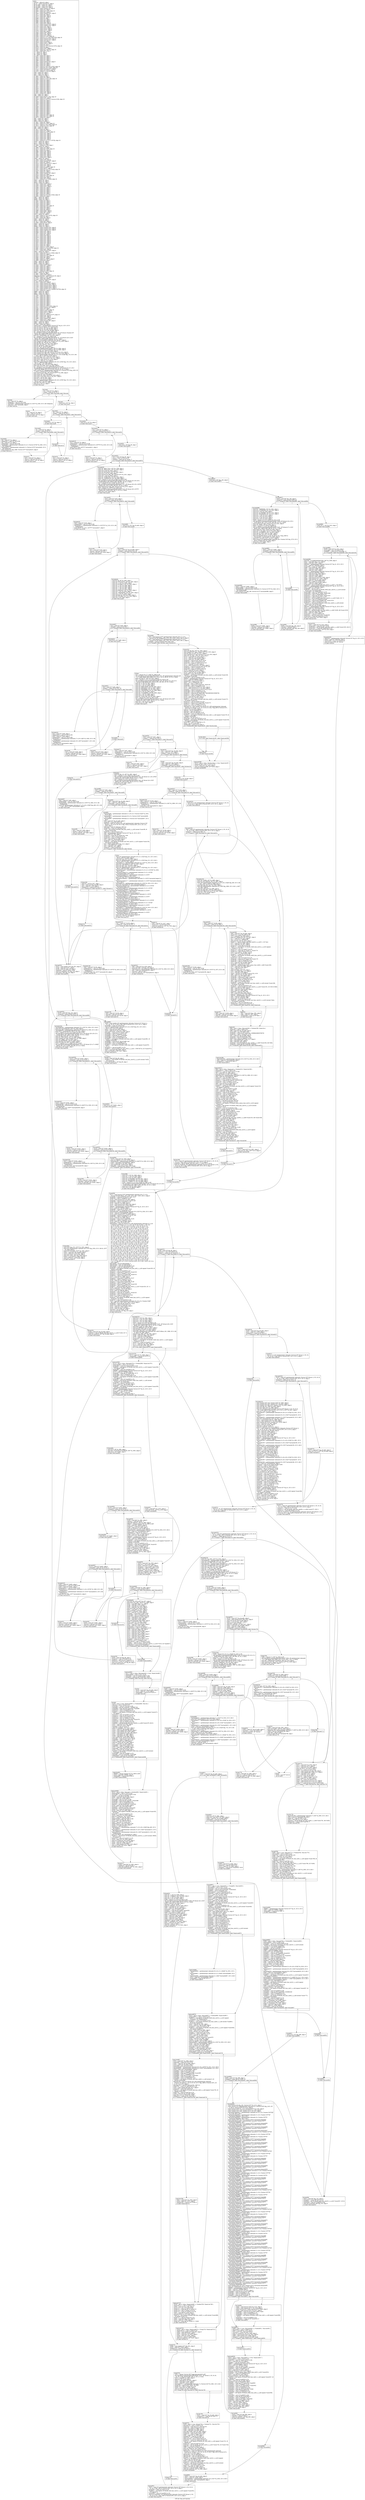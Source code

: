 digraph "CFG for 'func_40' function" {
	label="CFG for 'func_40' function";

	Node0xa823150 [shape=record,label="{entry:\l  %retval = alloca i8, align 1\l  %p_41 = alloca %struct.S2, align 4\l  %p_42.addr = alloca i32, align 4\l  %p_43.addr = alloca i32, align 4\l  %p_44.addr = alloca i32*, align 8\l  %l_1800 = alloca %union.U4, align 8\l  %l_1831 = alloca i32, align 4\l  %l_1834 = alloca [10 x i32], align 16\l  %l_1877 = alloca i64, align 8\l  %l_1924 = alloca %union.U4**, align 8\l  %l_1971 = alloca i8*, align 8\l  %l_1970 = alloca i8**, align 8\l  %l_1972 = alloca i8**, align 8\l  %l_2048 = alloca i8, align 1\l  %l_2053 = alloca i16, align 2\l  %l_2060 = alloca i64, align 8\l  %l_2066 = alloca i64, align 8\l  %l_2085 = alloca i64*, align 8\l  %l_2113 = alloca %struct.S1**, align 8\l  %l_2135 = alloca %union.U4**, align 8\l  %l_2150 = alloca i32*, align 8\l  %l_2152 = alloca i32**, align 8\l  %l_2151 = alloca i32***, align 8\l  %l_2154 = alloca i32***, align 8\l  %l_2274 = alloca i64, align 8\l  %l_2284 = alloca i16**, align 8\l  %l_2346 = alloca i16*, align 8\l  %l_2345 = alloca i16**, align 8\l  %l_2358 = alloca [5 x i32], align 16\l  %l_2374 = alloca [2 x [1 x [6 x i64****]]], align 16\l  %l_2376 = alloca %struct.S2**, align 8\l  %l_2396 = alloca %struct.S1**, align 8\l  %l_2414 = alloca i16, align 2\l  %l_2418 = alloca i16***, align 8\l  %l_2417 = alloca i16****, align 8\l  %l_2437 = alloca i8, align 1\l  %l_2465 = alloca [3 x [1 x %struct.S2*]], align 16\l  %l_2478 = alloca i8, align 1\l  %l_2529 = alloca i16**, align 8\l  %l_2550 = alloca [9 x i16****], align 16\l  %l_2581 = alloca i8**, align 8\l  %i = alloca i32, align 4\l  %j = alloca i32, align 4\l  %k = alloca i32, align 4\l  %l_1799 = alloca i32, align 4\l  %l_1832 = alloca i32, align 4\l  %l_1833 = alloca i32, align 4\l  %l_1843 = alloca i32, align 4\l  %l_1849 = alloca i32, align 4\l  %l_1921 = alloca %struct.S2*, align 8\l  %l_1926 = alloca i32, align 4\l  %l_1955 = alloca i32, align 4\l  %l_1964 = alloca i32, align 4\l  %l_2010 = alloca [5 x [6 x [8 x i32]]], align 16\l  %l_2071 = alloca [9 x [6 x i16*]], align 16\l  %l_2112 = alloca %struct.S1**, align 8\l  %l_2149 = alloca [9 x i32**], align 16\l  %l_2153 = alloca [1 x i32****], align 8\l  %i29 = alloca i32, align 4\l  %j30 = alloca i32, align 4\l  %k31 = alloca i32, align 4\l  %l_1805 = alloca i8, align 1\l  %l_1835 = alloca i32, align 4\l  %l_1836 = alloca [7 x [10 x i8]], align 16\l  %l_1839 = alloca i32, align 4\l  %l_1841 = alloca i32, align 4\l  %l_1844 = alloca i32, align 4\l  %l_1845 = alloca i32, align 4\l  %l_1847 = alloca i32, align 4\l  %l_1851 = alloca i32, align 4\l  %l_1852 = alloca i32, align 4\l  %l_1854 = alloca i32, align 4\l  %l_1855 = alloca i32, align 4\l  %l_1856 = alloca i32, align 4\l  %l_1905 = alloca i16*, align 8\l  %l_1925 = alloca i32*, align 8\l  %i45 = alloca i32, align 4\l  %j46 = alloca i32, align 4\l  %l_1806 = alloca [9 x [7 x i8]], align 16\l  %l_1815 = alloca i16*, align 8\l  %l_1816 = alloca [1 x [9 x [5 x %struct.S2]]], align 16\l  %l_1827 = alloca i32, align 4\l  %l_1828 = alloca i32, align 4\l  %l_1829 = alloca i32, align 4\l  %l_1830 = alloca i32, align 4\l  %l_1837 = alloca i32, align 4\l  %l_1838 = alloca i32, align 4\l  %l_1840 = alloca i32, align 4\l  %l_1842 = alloca i32, align 4\l  %l_1846 = alloca i32, align 4\l  %l_1848 = alloca i32, align 4\l  %l_1850 = alloca i32, align 4\l  %l_1853 = alloca i32, align 4\l  %l_1857 = alloca [9 x i32], align 16\l  %l_1858 = alloca [8 x i32], align 16\l  %l_1874 = alloca i32, align 4\l  %i67 = alloca i32, align 4\l  %j68 = alloca i32, align 4\l  %k69 = alloca i32, align 4\l  %l_1801 = alloca i8*, align 8\l  %l_1804 = alloca [4 x i16*], align 16\l  %l_1813 = alloca [1 x [6 x i8*]], align 16\l  %l_1814 = alloca [4 x i32], align 16\l  %i82 = alloca i32, align 4\l  %j83 = alloca i32, align 4\l  %l_1817 = alloca i8, align 1\l  %l_1818 = alloca i32*, align 8\l  %l_1819 = alloca [3 x i32**], align 16\l  %l_1820 = alloca i32*, align 8\l  %l_1821 = alloca i32*, align 8\l  %l_1822 = alloca i32*, align 8\l  %l_1823 = alloca i32*, align 8\l  %l_1824 = alloca i32*, align 8\l  %l_1825 = alloca i32*, align 8\l  %l_1826 = alloca [3 x [2 x [1 x i32*]]], align 16\l  %i130 = alloca i32, align 4\l  %j131 = alloca i32, align 4\l  %k132 = alloca i32, align 4\l  %l_1896 = alloca [3 x i16], align 2\l  %i146 = alloca i32, align 4\l  %l_1869 = alloca i16, align 2\l  %l_1873 = alloca [6 x i32*], align 16\l  %l_1887 = alloca i32, align 4\l  %l_1888 = alloca i16*, align 8\l  %l_1895 = alloca i64*, align 8\l  %l_1897 = alloca i64*, align 8\l  %l_1899 = alloca i32*, align 8\l  %l_1900 = alloca i32*, align 8\l  %l_1901 = alloca i32**, align 8\l  %i160 = alloca i32, align 4\l  %l_1904 = alloca i16*, align 8\l  %l_1910 = alloca %union.U4**, align 8\l  %l_1911 = alloca i8*, align 8\l  %l_1914 = alloca %struct.S1***, align 8\l  %l_1916 = alloca i32*, align 8\l  %l_1929 = alloca i32*, align 8\l  %l_1930 = alloca [3 x i64**], align 16\l  %l_1931 = alloca i64***, align 8\l  %l_1951 = alloca [9 x [8 x [3 x i32]]], align 16\l  %l_1978 = alloca i8*, align 8\l  %l_1981 = alloca i32, align 4\l  %l_1999 = alloca %union.U4*, align 8\l  %l_2025 = alloca i16, align 2\l  %l_2026 = alloca [9 x i16], align 16\l  %l_2063 = alloca i32, align 4\l  %l_2084 = alloca i64*, align 8\l  %l_2117 = alloca [3 x [7 x i64]], align 16\l  %i341 = alloca i32, align 4\l  %j342 = alloca i32, align 4\l  %k343 = alloca i32, align 4\l  %l_1932 = alloca i32**, align 8\l  %l_1936 = alloca i32*, align 8\l  %l_1935 = alloca i32**, align 8\l  %l_1948 = alloca i32, align 4\l  %l_1950 = alloca i32, align 4\l  %l_1953 = alloca i32, align 4\l  %l_1957 = alloca i32, align 4\l  %l_1959 = alloca i32, align 4\l  %l_1960 = alloca i32, align 4\l  %l_1961 = alloca [5 x [2 x [9 x i32]]], align 16\l  %l_1994 = alloca i32, align 4\l  %i367 = alloca i32, align 4\l  %j368 = alloca i32, align 4\l  %k369 = alloca i32, align 4\l  %l_1945 = alloca i32, align 4\l  %l_1952 = alloca i32, align 4\l  %l_1954 = alloca i32, align 4\l  %l_1956 = alloca i32, align 4\l  %l_1958 = alloca [8 x i32], align 16\l  %l_1965 = alloca i64, align 8\l  %l_1973 = alloca i32, align 4\l  %l_1976 = alloca i8*, align 8\l  %l_1986 = alloca i64**, align 8\l  %l_1987 = alloca i64**, align 8\l  %l_1992 = alloca i8*, align 8\l  %i375 = alloca i32, align 4\l  %l_1949 = alloca [1 x [4 x i32*]], align 16\l  %l_1962 = alloca i8, align 1\l  %l_1963 = alloca i64, align 8\l  %i401 = alloca i32, align 4\l  %j402 = alloca i32, align 4\l  %l_1977 = alloca i8**, align 8\l  %l_1989 = alloca i64***, align 8\l  %i444 = alloca i32, align 4\l  %j445 = alloca i32, align 4\l  %k446 = alloca i32, align 4\l  %l_2000 = alloca %union.U4**, align 8\l  %l_2001 = alloca %union.U4**, align 8\l  %l_2002 = alloca %union.U4**, align 8\l  %l_2003 = alloca i16*, align 8\l  %l_2006 = alloca i32*, align 8\l  %l_2007 = alloca i32*, align 8\l  %l_2011 = alloca i32, align 4\l  %l_2012 = alloca i32*, align 8\l  %l_2016 = alloca i32*, align 8\l  %l_2017 = alloca i32*, align 8\l  %l_2018 = alloca i32*, align 8\l  %l_2019 = alloca i32*, align 8\l  %l_2020 = alloca i32*, align 8\l  %l_2021 = alloca i32*, align 8\l  %l_2022 = alloca i32, align 4\l  %l_2023 = alloca i32, align 4\l  %l_2024 = alloca [1 x i32*], align 8\l  %l_2081 = alloca [7 x %struct.S2], align 16\l  %l_2087 = alloca i64*, align 8\l  %l_2127 = alloca %struct.S3**, align 8\l  %i582 = alloca i32, align 4\l  %l_2031 = alloca [9 x [4 x [1 x i64]]], align 16\l  %l_2034 = alloca i32, align 4\l  %l_2035 = alloca [4 x i32], align 16\l  %l_2043 = alloca i32, align 4\l  %l_2080 = alloca i8*, align 8\l  %l_2086 = alloca [1 x i64**], align 8\l  %l_2088 = alloca i64, align 8\l  %i595 = alloca i32, align 4\l  %j596 = alloca i32, align 4\l  %k597 = alloca i32, align 4\l  %l_2030 = alloca i32**, align 8\l  %l_2036 = alloca i32, align 4\l  %l_2039 = alloca i32, align 4\l  %l_2040 = alloca i32, align 4\l  %l_2041 = alloca i32, align 4\l  %l_2042 = alloca [4 x i32], align 16\l  %i624 = alloca i32, align 4\l  %l_2061 = alloca i8, align 1\l  %l_2062 = alloca i16**, align 8\l  %agg.tmp.ensured = alloca %struct.S0, align 4\l  %l_2093 = alloca [7 x i8], align 1\l  %l_2116 = alloca i64, align 8\l  %l_2140 = alloca %union.U4**, align 8\l  %i757 = alloca i32, align 4\l  %l_2092 = alloca i32*, align 8\l  %l_2122 = alloca %struct.S2*, align 8\l  %l_2125 = alloca %struct.S3**, align 8\l  %l_2126 = alloca %struct.S3***, align 8\l  %l_2136 = alloca %union.U4***, align 8\l  %l_2137 = alloca %union.U4***, align 8\l  %l_2138 = alloca [9 x [1 x [4 x %union.U4***]]], align 16\l  %l_2143 = alloca i32, align 4\l  %i896 = alloca i32, align 4\l  %j897 = alloca i32, align 4\l  %k898 = alloca i32, align 4\l  %l_2185 = alloca i32, align 4\l  %l_2201 = alloca i32, align 4\l  %l_2204 = alloca i32, align 4\l  %l_2211 = alloca i32, align 4\l  %l_2212 = alloca i32, align 4\l  %l_2213 = alloca i32, align 4\l  %l_2214 = alloca i32, align 4\l  %l_2215 = alloca i32, align 4\l  %l_2218 = alloca i32, align 4\l  %l_2221 = alloca [4 x [10 x i32]], align 16\l  %l_2241 = alloca %struct.S2*, align 8\l  %l_2244 = alloca i16, align 2\l  %l_2366 = alloca [7 x i32], align 16\l  %l_2403 = alloca i16***, align 8\l  %l_2402 = alloca i16****, align 8\l  %l_2424 = alloca i32, align 4\l  %l_2445 = alloca [3 x %struct.S1**], align 16\l  %l_2487 = alloca i16*, align 8\l  %l_2505 = alloca i32*, align 8\l  %l_2568 = alloca %struct.S0*, align 8\l  %l_2577 = alloca i32**, align 8\l  %l_2583 = alloca %union.U4*, align 8\l  %i981 = alloca i32, align 4\l  %j982 = alloca i32, align 4\l  %l_2599 = alloca i64, align 8\l  %coerce.dive = getelementptr %struct.S2* %p_41, i32 0, i32 0\l  store i32 %p_41.coerce, i32* %coerce.dive\l  store i32 %p_42, i32* %p_42.addr, align 4\l  store i32 %p_43, i32* %p_43.addr, align 4\l  store i32* %p_44, i32** %p_44.addr, align 8\l  %0 = bitcast %union.U4* %l_1800 to i8*\l  call void @llvm.memcpy.p0i8.p0i8.i64(i8* %0, i8* bitcast (%union.U4*\l... @func_40.l_1800 to i8*), i64 8, i32 8, i1 false)\l  store i32 -2019209441, i32* %l_1831, align 4\l  %1 = bitcast [10 x i32]* %l_1834 to i8*\l  call void @llvm.memcpy.p0i8.p0i8.i64(i8* %1, i8* bitcast ([10 x i32]*\l... @func_40.l_1834 to i8*), i64 40, i32 16, i1 false)\l  store i64 -5210116080472469598, i64* %l_1877, align 8\l  store %union.U4** @g_1323, %union.U4*** %l_1924, align 8\l  store i8* @g_142, i8** %l_1971, align 8\l  store i8** %l_1971, i8*** %l_1970, align 8\l  store i8** null, i8*** %l_1972, align 8\l  store i8 -86, i8* %l_2048, align 1\l  store i16 -754, i16* %l_2053, align 2\l  store i64 6706480265362558281, i64* %l_2060, align 8\l  store i64 2287137016747493676, i64* %l_2066, align 8\l  store i64* @g_437, i64** %l_2085, align 8\l  store %struct.S1** @g_168, %struct.S1*** %l_2113, align 8\l  store %union.U4** @g_1323, %union.U4*** %l_2135, align 8\l  store i32* getelementptr inbounds ([4 x [5 x [4 x i32]]]* @g_714, i32 0, i64\l... 1, i64 3, i64 1), i32** %l_2150, align 8\l  store i32** @g_1133, i32*** %l_2152, align 8\l  store i32*** %l_2152, i32**** %l_2151, align 8\l  store i32*** null, i32**** %l_2154, align 8\l  store i64 -3, i64* %l_2274, align 8\l  store i16** getelementptr inbounds ([6 x [8 x i16*]]* @g_753, i32 0, i64 0,\l... i64 5), i16*** %l_2284, align 8\l  store i16* @g_347, i16** %l_2346, align 8\l  store i16** %l_2346, i16*** %l_2345, align 8\l  %2 = bitcast [2 x [1 x [6 x i64****]]]* %l_2374 to i8*\l  call void @llvm.memcpy.p0i8.p0i8.i64(i8* %2, i8* bitcast ([2 x [1 x [6 x\l... i64****]]]* @func_40.l_2374 to i8*), i64 96, i32 16, i1 false)\l  store %struct.S2** getelementptr inbounds ([3 x %struct.S2*]* @g_1059, i32\l... 0, i64 2), %struct.S2*** %l_2376, align 8\l  store %struct.S1** @g_168, %struct.S1*** %l_2396, align 8\l  store i16 4, i16* %l_2414, align 2\l  store i16*** %l_2345, i16**** %l_2418, align 8\l  store i16**** %l_2418, i16***** %l_2417, align 8\l  store i8 61, i8* %l_2437, align 1\l  store i8 71, i8* %l_2478, align 1\l  store i16** getelementptr inbounds ([6 x [8 x i16*]]* @g_753, i32 0, i64 5,\l... i64 6), i16*** %l_2529, align 8\l  store i8** null, i8*** %l_2581, align 8\l  store i32 0, i32* %i, align 4\l  br label %for.cond\l}"];
	Node0xa823150 -> Node0xa823180;
	Node0xa823180 [shape=record,label="{for.cond:                                         \l  %3 = load i32* %i, align 4\l  %cmp = icmp slt i32 %3, 5\l  br i1 %cmp, label %for.body, label %for.end\l|{<s0>T|<s1>F}}"];
	Node0xa823180:s0 -> Node0xa8231b0;
	Node0xa823180:s1 -> Node0xa823210;
	Node0xa8231b0 [shape=record,label="{for.body:                                         \l  %4 = load i32* %i, align 4\l  %idxprom = sext i32 %4 to i64\l  %arrayidx = getelementptr inbounds [5 x i32]* %l_2358, i32 0, i64 %idxprom\l  store i32 7, i32* %arrayidx, align 4\l  br label %for.inc\l}"];
	Node0xa8231b0 -> Node0xa8231e0;
	Node0xa8231e0 [shape=record,label="{for.inc:                                          \l  %5 = load i32* %i, align 4\l  %inc = add nsw i32 %5, 1\l  store i32 %inc, i32* %i, align 4\l  br label %for.cond\l}"];
	Node0xa8231e0 -> Node0xa823180;
	Node0xa823210 [shape=record,label="{for.end:                                          \l  store i32 0, i32* %i, align 4\l  br label %for.cond1\l}"];
	Node0xa823210 -> Node0xa823240;
	Node0xa823240 [shape=record,label="{for.cond1:                                        \l  %6 = load i32* %i, align 4\l  %cmp2 = icmp slt i32 %6, 3\l  br i1 %cmp2, label %for.body3, label %for.end16\l|{<s0>T|<s1>F}}"];
	Node0xa823240:s0 -> Node0xa823270;
	Node0xa823240:s1 -> Node0xa823390;
	Node0xa823270 [shape=record,label="{for.body3:                                        \l  store i32 0, i32* %j, align 4\l  br label %for.cond4\l}"];
	Node0xa823270 -> Node0xa8232a0;
	Node0xa8232a0 [shape=record,label="{for.cond4:                                        \l  %7 = load i32* %j, align 4\l  %cmp5 = icmp slt i32 %7, 1\l  br i1 %cmp5, label %for.body6, label %for.end13\l|{<s0>T|<s1>F}}"];
	Node0xa8232a0:s0 -> Node0xa8232d0;
	Node0xa8232a0:s1 -> Node0xa823330;
	Node0xa8232d0 [shape=record,label="{for.body6:                                        \l  %8 = load i32* %j, align 4\l  %idxprom7 = sext i32 %8 to i64\l  %9 = load i32* %i, align 4\l  %idxprom8 = sext i32 %9 to i64\l  %arrayidx9 = getelementptr inbounds [3 x [1 x %struct.S2*]]* %l_2465, i32 0,\l... i64 %idxprom8\l  %arrayidx10 = getelementptr inbounds [1 x %struct.S2*]* %arrayidx9, i32 0,\l... i64 %idxprom7\l  store %struct.S2* @g_2466, %struct.S2** %arrayidx10, align 8\l  br label %for.inc11\l}"];
	Node0xa8232d0 -> Node0xa823300;
	Node0xa823300 [shape=record,label="{for.inc11:                                        \l  %10 = load i32* %j, align 4\l  %inc12 = add nsw i32 %10, 1\l  store i32 %inc12, i32* %j, align 4\l  br label %for.cond4\l}"];
	Node0xa823300 -> Node0xa8232a0;
	Node0xa823330 [shape=record,label="{for.end13:                                        \l  br label %for.inc14\l}"];
	Node0xa823330 -> Node0xa823360;
	Node0xa823360 [shape=record,label="{for.inc14:                                        \l  %11 = load i32* %i, align 4\l  %inc15 = add nsw i32 %11, 1\l  store i32 %inc15, i32* %i, align 4\l  br label %for.cond1\l}"];
	Node0xa823360 -> Node0xa823240;
	Node0xa823390 [shape=record,label="{for.end16:                                        \l  store i32 0, i32* %i, align 4\l  br label %for.cond17\l}"];
	Node0xa823390 -> Node0xa8233c0;
	Node0xa8233c0 [shape=record,label="{for.cond17:                                       \l  %12 = load i32* %i, align 4\l  %cmp18 = icmp slt i32 %12, 9\l  br i1 %cmp18, label %for.body19, label %for.end24\l|{<s0>T|<s1>F}}"];
	Node0xa8233c0:s0 -> Node0xa8233f0;
	Node0xa8233c0:s1 -> Node0xa823450;
	Node0xa8233f0 [shape=record,label="{for.body19:                                       \l  %13 = load i32* %i, align 4\l  %idxprom20 = sext i32 %13 to i64\l  %arrayidx21 = getelementptr inbounds [9 x i16****]* %l_2550, i32 0, i64\l... %idxprom20\l  store i16**** null, i16***** %arrayidx21, align 8\l  br label %for.inc22\l}"];
	Node0xa8233f0 -> Node0xa823420;
	Node0xa823420 [shape=record,label="{for.inc22:                                        \l  %14 = load i32* %i, align 4\l  %inc23 = add nsw i32 %14, 1\l  store i32 %inc23, i32* %i, align 4\l  br label %for.cond17\l}"];
	Node0xa823420 -> Node0xa8233c0;
	Node0xa823450 [shape=record,label="{for.end24:                                        \l  store i16 0, i16* @g_69, align 2\l  br label %for.cond25\l}"];
	Node0xa823450 -> Node0xa823480;
	Node0xa823480 [shape=record,label="{for.cond25:                                       \l  %15 = load i16* @g_69, align 2\l  %conv = sext i16 %15 to i32\l  %cmp26 = icmp sgt i32 %conv, -2\l  br i1 %cmp26, label %for.body28, label %for.end976\l|{<s0>T|<s1>F}}"];
	Node0xa823480:s0 -> Node0xa8234b0;
	Node0xa823480:s1 -> Node0xa825400;
	Node0xa8234b0 [shape=record,label="{for.body28:                                       \l  store i32 -883177012, i32* %l_1799, align 4\l  store i32 -482515021, i32* %l_1832, align 4\l  store i32 8, i32* %l_1833, align 4\l  store i32 265704535, i32* %l_1843, align 4\l  store i32 8, i32* %l_1849, align 4\l  store %struct.S2* @g_769, %struct.S2** %l_1921, align 8\l  store i32 1, i32* %l_1926, align 4\l  store i32 -476887563, i32* %l_1955, align 4\l  store i32 -1644626116, i32* %l_1964, align 4\l  %16 = bitcast [5 x [6 x [8 x i32]]]* %l_2010 to i8*\l  call void @llvm.memcpy.p0i8.p0i8.i64(i8* %16, i8* bitcast ([5 x [6 x [8 x\l... i32]]]* @func_40.l_2010 to i8*), i64 960, i32 16, i1 false)\l  %17 = bitcast [9 x [6 x i16*]]* %l_2071 to i8*\l  call void @llvm.memcpy.p0i8.p0i8.i64(i8* %17, i8* bitcast ([9 x [6 x i16*]]*\l... @func_40.l_2071 to i8*), i64 432, i32 16, i1 false)\l  store %struct.S1** @g_168, %struct.S1*** %l_2112, align 8\l  %18 = bitcast [9 x i32**]* %l_2149 to i8*\l  call void @llvm.memcpy.p0i8.p0i8.i64(i8* %18, i8* bitcast ([9 x i32**]*\l... @func_40.l_2149 to i8*), i64 72, i32 16, i1 false)\l  store i32 0, i32* %i29, align 4\l  br label %for.cond32\l}"];
	Node0xa8234b0 -> Node0xa8234e0;
	Node0xa8234e0 [shape=record,label="{for.cond32:                                       \l  %19 = load i32* %i29, align 4\l  %cmp33 = icmp slt i32 %19, 1\l  br i1 %cmp33, label %for.body35, label %for.end40\l|{<s0>T|<s1>F}}"];
	Node0xa8234e0:s0 -> Node0xa823510;
	Node0xa8234e0:s1 -> Node0xa823570;
	Node0xa823510 [shape=record,label="{for.body35:                                       \l  %20 = load i32* %i29, align 4\l  %idxprom36 = sext i32 %20 to i64\l  %arrayidx37 = getelementptr inbounds [1 x i32****]* %l_2153, i32 0, i64\l... %idxprom36\l  store i32**** %l_2151, i32***** %arrayidx37, align 8\l  br label %for.inc38\l}"];
	Node0xa823510 -> Node0xa823540;
	Node0xa823540 [shape=record,label="{for.inc38:                                        \l  %21 = load i32* %i29, align 4\l  %inc39 = add nsw i32 %21, 1\l  store i32 %inc39, i32* %i29, align 4\l  br label %for.cond32\l}"];
	Node0xa823540 -> Node0xa8234e0;
	Node0xa823570 [shape=record,label="{for.end40:                                        \l  store i32 0, i32* %p_43.addr, align 4\l  br label %for.cond41\l}"];
	Node0xa823570 -> Node0xa8235a0;
	Node0xa8235a0 [shape=record,label="{for.cond41:                                       \l  %22 = load i32* %p_43.addr, align 4\l  %cmp42 = icmp ule i32 %22, 43\l  br i1 %cmp42, label %for.body44, label %for.end333\l|{<s0>T|<s1>F}}"];
	Node0xa8235a0:s0 -> Node0xa8235d0;
	Node0xa8235a0:s1 -> Node0xa8240b0;
	Node0xa8235d0 [shape=record,label="{for.body44:                                       \l  store i8 118, i8* %l_1805, align 1\l  store i32 2053744725, i32* %l_1835, align 4\l  store i32 -1, i32* %l_1839, align 4\l  store i32 91334973, i32* %l_1841, align 4\l  store i32 -5, i32* %l_1844, align 4\l  store i32 -6, i32* %l_1845, align 4\l  store i32 -1, i32* %l_1847, align 4\l  store i32 -1, i32* %l_1851, align 4\l  store i32 63655555, i32* %l_1852, align 4\l  store i32 1, i32* %l_1854, align 4\l  store i32 -1403044556, i32* %l_1855, align 4\l  store i32 2, i32* %l_1856, align 4\l  store i16* @g_96, i16** %l_1905, align 8\l  store i32* %l_1843, i32** %l_1925, align 8\l  store i32 0, i32* %i45, align 4\l  br label %for.cond47\l}"];
	Node0xa8235d0 -> Node0xa823600;
	Node0xa823600 [shape=record,label="{for.cond47:                                       \l  %23 = load i32* %i45, align 4\l  %cmp48 = icmp slt i32 %23, 7\l  br i1 %cmp48, label %for.body50, label %for.end64\l|{<s0>T|<s1>F}}"];
	Node0xa823600:s0 -> Node0xa823630;
	Node0xa823600:s1 -> Node0xa823750;
	Node0xa823630 [shape=record,label="{for.body50:                                       \l  store i32 0, i32* %j46, align 4\l  br label %for.cond51\l}"];
	Node0xa823630 -> Node0xa823660;
	Node0xa823660 [shape=record,label="{for.cond51:                                       \l  %24 = load i32* %j46, align 4\l  %cmp52 = icmp slt i32 %24, 10\l  br i1 %cmp52, label %for.body54, label %for.end61\l|{<s0>T|<s1>F}}"];
	Node0xa823660:s0 -> Node0xa823690;
	Node0xa823660:s1 -> Node0xa8236f0;
	Node0xa823690 [shape=record,label="{for.body54:                                       \l  %25 = load i32* %j46, align 4\l  %idxprom55 = sext i32 %25 to i64\l  %26 = load i32* %i45, align 4\l  %idxprom56 = sext i32 %26 to i64\l  %arrayidx57 = getelementptr inbounds [7 x [10 x i8]]* %l_1836, i32 0, i64\l... %idxprom56\l  %arrayidx58 = getelementptr inbounds [10 x i8]* %arrayidx57, i32 0, i64\l... %idxprom55\l  store i8 64, i8* %arrayidx58, align 1\l  br label %for.inc59\l}"];
	Node0xa823690 -> Node0xa8236c0;
	Node0xa8236c0 [shape=record,label="{for.inc59:                                        \l  %27 = load i32* %j46, align 4\l  %inc60 = add nsw i32 %27, 1\l  store i32 %inc60, i32* %j46, align 4\l  br label %for.cond51\l}"];
	Node0xa8236c0 -> Node0xa823660;
	Node0xa8236f0 [shape=record,label="{for.end61:                                        \l  br label %for.inc62\l}"];
	Node0xa8236f0 -> Node0xa823720;
	Node0xa823720 [shape=record,label="{for.inc62:                                        \l  %28 = load i32* %i45, align 4\l  %inc63 = add nsw i32 %28, 1\l  store i32 %inc63, i32* %i45, align 4\l  br label %for.cond47\l}"];
	Node0xa823720 -> Node0xa823600;
	Node0xa823750 [shape=record,label="{for.end64:                                        \l  %29 = load %struct.S3*** getelementptr inbounds ([8 x [7 x [4 x\l... %struct.S3**]]]* @func_40.l_1791, i32 0, i64 2, i64 0, i64 0), align 8\l  %30 = load %struct.S3*** getelementptr inbounds ([8 x [7 x [4 x\l... %struct.S3**]]]* @func_40.l_1791, i32 0, i64 4, i64 0, i64 1), align 8\l  %cmp65 = icmp ne %struct.S3** %29, %30\l  br i1 %cmp65, label %if.then, label %if.else253\l|{<s0>T|<s1>F}}"];
	Node0xa823750:s0 -> Node0xa823780;
	Node0xa823750:s1 -> Node0xa823f90;
	Node0xa823780 [shape=record,label="{if.then:                                          \l  %31 = bitcast [9 x [7 x i8]]* %l_1806 to i8*\l  call void @llvm.memcpy.p0i8.p0i8.i64(i8* %31, i8* getelementptr inbounds ([9\l... x [7 x i8]]* @func_40.l_1806, i32 0, i32 0, i32 0), i64 63, i32 16, i1 false)\l  store i16* @g_47, i16** %l_1815, align 8\l  %32 = bitcast [1 x [9 x [5 x %struct.S2]]]* %l_1816 to i8*\l  call void @llvm.memcpy.p0i8.p0i8.i64(i8* %32, i8* bitcast ([1 x [9 x [5 x\l... %struct.S2]]]* @func_40.l_1816 to i8*), i64 180, i32 16, i1 false)\l  store i32 -4, i32* %l_1827, align 4\l  store i32 -2, i32* %l_1828, align 4\l  store i32 5, i32* %l_1829, align 4\l  store i32 1800378238, i32* %l_1830, align 4\l  store i32 180333874, i32* %l_1837, align 4\l  store i32 284569888, i32* %l_1838, align 4\l  store i32 -1041928538, i32* %l_1840, align 4\l  store i32 0, i32* %l_1842, align 4\l  store i32 -2115668002, i32* %l_1846, align 4\l  store i32 1, i32* %l_1848, align 4\l  store i32 0, i32* %l_1850, align 4\l  store i32 753421182, i32* %l_1853, align 4\l  %33 = bitcast [9 x i32]* %l_1857 to i8*\l  call void @llvm.memcpy.p0i8.p0i8.i64(i8* %33, i8* bitcast ([9 x i32]*\l... @func_40.l_1857 to i8*), i64 36, i32 16, i1 false)\l  store i32 1, i32* %l_1874, align 4\l  store i32 0, i32* %i67, align 4\l  br label %for.cond70\l}"];
	Node0xa823780 -> Node0xa8237b0;
	Node0xa8237b0 [shape=record,label="{for.cond70:                                       \l  %34 = load i32* %i67, align 4\l  %cmp71 = icmp slt i32 %34, 8\l  br i1 %cmp71, label %for.body73, label %for.end78\l|{<s0>T|<s1>F}}"];
	Node0xa8237b0:s0 -> Node0xa8237e0;
	Node0xa8237b0:s1 -> Node0xa823840;
	Node0xa8237e0 [shape=record,label="{for.body73:                                       \l  %35 = load i32* %i67, align 4\l  %idxprom74 = sext i32 %35 to i64\l  %arrayidx75 = getelementptr inbounds [8 x i32]* %l_1858, i32 0, i64\l... %idxprom74\l  store i32 0, i32* %arrayidx75, align 4\l  br label %for.inc76\l}"];
	Node0xa8237e0 -> Node0xa823810;
	Node0xa823810 [shape=record,label="{for.inc76:                                        \l  %36 = load i32* %i67, align 4\l  %inc77 = add nsw i32 %36, 1\l  store i32 %inc77, i32* %i67, align 4\l  br label %for.cond70\l}"];
	Node0xa823810 -> Node0xa8237b0;
	Node0xa823840 [shape=record,label="{for.end78:                                        \l  %37 = load i32** %p_44.addr, align 8\l  %38 = load i32* %37, align 4\l  %tobool = icmp ne i32 %38, 0\l  br i1 %tobool, label %if.then79, label %if.end\l|{<s0>T|<s1>F}}"];
	Node0xa823840:s0 -> Node0xa823870;
	Node0xa823840:s1 -> Node0xa8238a0;
	Node0xa823870 [shape=record,label="{if.then79:                                        \l  br label %for.end333\l}"];
	Node0xa823870 -> Node0xa8240b0;
	Node0xa8238a0 [shape=record,label="{if.end:                                           \l  %39 = load i32** %p_44.addr, align 8\l  %40 = load i32* %39, align 4\l  %tobool80 = icmp ne i32 %40, 0\l  br i1 %tobool80, label %if.then81, label %if.else145\l|{<s0>T|<s1>F}}"];
	Node0xa8238a0:s0 -> Node0xa8238d0;
	Node0xa8238a0:s1 -> Node0xa823bd0;
	Node0xa8238d0 [shape=record,label="{if.then81:                                        \l  store i8* @g_113, i8** %l_1801, align 8\l  %41 = bitcast [1 x [6 x i8*]]* %l_1813 to i8*\l  call void @llvm.memcpy.p0i8.p0i8.i64(i8* %41, i8* bitcast ([1 x [6 x i8*]]*\l... @func_40.l_1813 to i8*), i64 48, i32 16, i1 false)\l  %42 = bitcast [4 x i32]* %l_1814 to i8*\l  call void @llvm.memcpy.p0i8.p0i8.i64(i8* %42, i8* bitcast ([4 x i32]*\l... @func_40.l_1814 to i8*), i64 16, i32 16, i1 false)\l  store i32 0, i32* %i82, align 4\l  br label %for.cond84\l}"];
	Node0xa8238d0 -> Node0xa823900;
	Node0xa823900 [shape=record,label="{for.cond84:                                       \l  %43 = load i32* %i82, align 4\l  %cmp85 = icmp slt i32 %43, 4\l  br i1 %cmp85, label %for.body87, label %for.end92\l|{<s0>T|<s1>F}}"];
	Node0xa823900:s0 -> Node0xa823930;
	Node0xa823900:s1 -> Node0xa823990;
	Node0xa823930 [shape=record,label="{for.body87:                                       \l  %44 = load i32* %i82, align 4\l  %idxprom88 = sext i32 %44 to i64\l  %arrayidx89 = getelementptr inbounds [4 x i16*]* %l_1804, i32 0, i64\l... %idxprom88\l  store i16* getelementptr inbounds ([7 x [3 x [6 x i16]]]* @g_449, i32 0, i64\l... 1, i64 1, i64 5), i16** %arrayidx89, align 8\l  br label %for.inc90\l}"];
	Node0xa823930 -> Node0xa823960;
	Node0xa823960 [shape=record,label="{for.inc90:                                        \l  %45 = load i32* %i82, align 4\l  %inc91 = add nsw i32 %45, 1\l  store i32 %inc91, i32* %i82, align 4\l  br label %for.cond84\l}"];
	Node0xa823960 -> Node0xa823900;
	Node0xa823990 [shape=record,label="{for.end92:                                        \l  %46 = load i32** %p_44.addr, align 8\l  %47 = load i32* %46, align 4\l  %tobool93 = icmp ne i32 %47, 0\l  br i1 %tobool93, label %if.then94, label %if.end95\l|{<s0>T|<s1>F}}"];
	Node0xa823990:s0 -> Node0xa8239c0;
	Node0xa823990:s1 -> Node0xa8239f0;
	Node0xa8239c0 [shape=record,label="{if.then94:                                        \l  br label %for.end333\l}"];
	Node0xa8239c0 -> Node0xa8240b0;
	Node0xa8239f0 [shape=record,label="{if.end95:                                         \l  %arrayidx96 = getelementptr inbounds [1 x [9 x [5 x %struct.S2]]]* %l_1816,\l... i32 0, i64 0\l  %arrayidx97 = getelementptr inbounds [9 x [5 x %struct.S2]]* %arrayidx96,\l... i32 0, i64 8\l  %arrayidx98 = getelementptr inbounds [5 x %struct.S2]* %arrayidx97, i32 0,\l... i64 4\l  %48 = load i32* %p_42.addr, align 4\l  %conv99 = trunc i32 %48 to i8\l  %bf.load = load i32* bitcast ([4 x i8]* getelementptr inbounds (%struct.S0*\l... bitcast (\{ i32, i8, i8, i8, i32 \}* @g_1536 to %struct.S0*), i32 0, i32 1) to\l... i32*), align 4\l  %bf.clear = and i32 %bf.load, 2097151\l  %conv100 = trunc i32 %bf.clear to i8\l  %call = call zeroext i8 @safe_add_func_uint8_t_u_u(i8 zeroext %conv99, i8\l... zeroext %conv100)\l  %conv101 = zext i8 %call to i32\l  %f0 = getelementptr inbounds %struct.S2* %p_41, i32 0, i32 0\l  %49 = load i32* %f0, align 4\l  %cmp102 = icmp ule i32 %conv101, %49\l  %conv103 = zext i1 %cmp102 to i32\l  %conv104 = trunc i32 %conv103 to i16\l  %50 = load i32* %p_43.addr, align 4\l  %conv105 = trunc i32 %50 to i16\l  %call106 = call signext i16 @safe_mul_func_int16_t_s_s(i16 signext %conv104,\l... i16 signext %conv105)\l  %51 = load volatile i64*** @g_1112, align 8\l  %52 = load i64** %51, align 8\l  %53 = load i64* %52, align 8\l  %cmp107 = icmp ne i64 %53, -7\l  br i1 %cmp107, label %if.then109, label %if.else\l|{<s0>T|<s1>F}}"];
	Node0xa8239f0:s0 -> Node0xa823a20;
	Node0xa8239f0:s1 -> Node0xa823ab0;
	Node0xa823a20 [shape=record,label="{if.then109:                                       \l  store i8 -2, i8* %l_1817, align 1\l  %54 = load i32** %p_44.addr, align 8\l  %55 = load i32* %54, align 4\l  %tobool110 = icmp ne i32 %55, 0\l  br i1 %tobool110, label %if.then111, label %if.end112\l|{<s0>T|<s1>F}}"];
	Node0xa823a20:s0 -> Node0xa823a50;
	Node0xa823a20:s1 -> Node0xa823a80;
	Node0xa823a50 [shape=record,label="{if.then111:                                       \l  br label %for.end333\l}"];
	Node0xa823a50 -> Node0xa8240b0;
	Node0xa823a80 [shape=record,label="{if.end112:                                        \l  %56 = load i8* %l_1817, align 1\l  %conv113 = zext i8 %56 to i32\l  store i32 %conv113, i32* %l_1799, align 4\l  br label %if.end144\l}"];
	Node0xa823a80 -> Node0xa823ba0;
	Node0xa823ab0 [shape=record,label="{if.else:                                          \l  store i32* getelementptr inbounds ([4 x [1 x i32]]* @g_215, i32 0, i64 3,\l... i64 0), i32** %l_1818, align 8\l  store i32* null, i32** %l_1820, align 8\l  store i32* getelementptr inbounds ([4 x [1 x i32]]* @g_215, i32 0, i64 3,\l... i64 0), i32** %l_1821, align 8\l  %arrayidx114 = getelementptr inbounds [4 x i32]* %l_1814, i32 0, i64 2\l  store i32* %arrayidx114, i32** %l_1822, align 8\l  store i32* null, i32** %l_1823, align 8\l  store i32* @g_1445, i32** %l_1824, align 8\l  store i32* getelementptr inbounds ([4 x [1 x i32]]* @g_215, i32 0, i64 3,\l... i64 0), i32** %l_1825, align 8\l  %arrayinit.begin = getelementptr inbounds [3 x [2 x [1 x i32*]]]* %l_1826,\l... i64 0, i64 0\l  %arrayinit.begin115 = getelementptr inbounds [2 x [1 x i32*]]*\l... %arrayinit.begin, i64 0, i64 0\l  %arrayinit.begin116 = getelementptr inbounds [1 x i32*]*\l... %arrayinit.begin115, i64 0, i64 0\l  store i32* null, i32** %arrayinit.begin116\l  %arrayinit.element = getelementptr inbounds [1 x i32*]* %arrayinit.begin115,\l... i64 1\l  %arrayinit.begin117 = getelementptr inbounds [1 x i32*]* %arrayinit.element,\l... i64 0, i64 0\l  %arrayidx118 = getelementptr inbounds [4 x i32]* %l_1814, i32 0, i64 2\l  store i32* %arrayidx118, i32** %arrayinit.begin117\l  %arrayinit.element119 = getelementptr inbounds [2 x [1 x i32*]]*\l... %arrayinit.begin, i64 1\l  %arrayinit.begin120 = getelementptr inbounds [2 x [1 x i32*]]*\l... %arrayinit.element119, i64 0, i64 0\l  %arrayinit.begin121 = getelementptr inbounds [1 x i32*]*\l... %arrayinit.begin120, i64 0, i64 0\l  store i32* null, i32** %arrayinit.begin121\l  %arrayinit.element122 = getelementptr inbounds [1 x i32*]*\l... %arrayinit.begin120, i64 1\l  %arrayinit.begin123 = getelementptr inbounds [1 x i32*]*\l... %arrayinit.element122, i64 0, i64 0\l  store i32* null, i32** %arrayinit.begin123\l  %arrayinit.element124 = getelementptr inbounds [2 x [1 x i32*]]*\l... %arrayinit.element119, i64 1\l  %arrayinit.begin125 = getelementptr inbounds [2 x [1 x i32*]]*\l... %arrayinit.element124, i64 0, i64 0\l  %arrayinit.begin126 = getelementptr inbounds [1 x i32*]*\l... %arrayinit.begin125, i64 0, i64 0\l  %arrayidx127 = getelementptr inbounds [4 x i32]* %l_1814, i32 0, i64 2\l  store i32* %arrayidx127, i32** %arrayinit.begin126\l  %arrayinit.element128 = getelementptr inbounds [1 x i32*]*\l... %arrayinit.begin125, i64 1\l  %arrayinit.begin129 = getelementptr inbounds [1 x i32*]*\l... %arrayinit.element128, i64 0, i64 0\l  store i32* null, i32** %arrayinit.begin129\l  store i32 0, i32* %i130, align 4\l  br label %for.cond133\l}"];
	Node0xa823ab0 -> Node0xa823ae0;
	Node0xa823ae0 [shape=record,label="{for.cond133:                                      \l  %57 = load i32* %i130, align 4\l  %cmp134 = icmp slt i32 %57, 3\l  br i1 %cmp134, label %for.body136, label %for.end141\l|{<s0>T|<s1>F}}"];
	Node0xa823ae0:s0 -> Node0xa823b10;
	Node0xa823ae0:s1 -> Node0xa823b70;
	Node0xa823b10 [shape=record,label="{for.body136:                                      \l  %58 = load i32* %i130, align 4\l  %idxprom137 = sext i32 %58 to i64\l  %arrayidx138 = getelementptr inbounds [3 x i32**]* %l_1819, i32 0, i64\l... %idxprom137\l  store i32** @g_378, i32*** %arrayidx138, align 8\l  br label %for.inc139\l}"];
	Node0xa823b10 -> Node0xa823b40;
	Node0xa823b40 [shape=record,label="{for.inc139:                                       \l  %59 = load i32* %i130, align 4\l  %inc140 = add nsw i32 %59, 1\l  store i32 %inc140, i32* %i130, align 4\l  br label %for.cond133\l}"];
	Node0xa823b40 -> Node0xa823ae0;
	Node0xa823b70 [shape=record,label="{for.end141:                                       \l  %60 = load i32** %l_1818, align 8\l  store i32* %60, i32** @g_378, align 8\l  %arrayidx142 = getelementptr inbounds [8 x i32]* %l_1858, i32 0, i64 6\l  %61 = load i32* %arrayidx142, align 4\l  %inc143 = add i32 %61, 1\l  store i32 %inc143, i32* %arrayidx142, align 4\l  br label %if.end144\l}"];
	Node0xa823b70 -> Node0xa823ba0;
	Node0xa823ba0 [shape=record,label="{if.end144:                                        \l  br label %if.end252\l}"];
	Node0xa823ba0 -> Node0xa823f60;
	Node0xa823bd0 [shape=record,label="{if.else145:                                       \l  store i32 0, i32* %i146, align 4\l  br label %for.cond147\l}"];
	Node0xa823bd0 -> Node0xa823c00;
	Node0xa823c00 [shape=record,label="{for.cond147:                                      \l  %62 = load i32* %i146, align 4\l  %cmp148 = icmp slt i32 %62, 3\l  br i1 %cmp148, label %for.body150, label %for.end155\l|{<s0>T|<s1>F}}"];
	Node0xa823c00:s0 -> Node0xa823c30;
	Node0xa823c00:s1 -> Node0xa823c90;
	Node0xa823c30 [shape=record,label="{for.body150:                                      \l  %63 = load i32* %i146, align 4\l  %idxprom151 = sext i32 %63 to i64\l  %arrayidx152 = getelementptr inbounds [3 x i16]* %l_1896, i32 0, i64\l... %idxprom151\l  store i16 1, i16* %arrayidx152, align 2\l  br label %for.inc153\l}"];
	Node0xa823c30 -> Node0xa823c60;
	Node0xa823c60 [shape=record,label="{for.inc153:                                       \l  %64 = load i32* %i146, align 4\l  %inc154 = add nsw i32 %64, 1\l  store i32 %inc154, i32* %i146, align 4\l  br label %for.cond147\l}"];
	Node0xa823c60 -> Node0xa823c00;
	Node0xa823c90 [shape=record,label="{for.end155:                                       \l  store i32 0, i32* getelementptr inbounds (%struct.S0* bitcast (\{ i32, i8,\l... i8, i8, i32 \}* @g_1500 to %struct.S0*), i32 0, i32 2), align 4\l  br label %for.cond156\l}"];
	Node0xa823c90 -> Node0xa823cc0;
	Node0xa823cc0 [shape=record,label="{for.cond156:                                      \l  %65 = load i32* getelementptr inbounds (%struct.S0* bitcast (\{ i32, i8, i8,\l... i8, i32 \}* @g_1500 to %struct.S0*), i32 0, i32 2), align 4\l  %cmp157 = icmp eq i32 %65, 15\l  br i1 %cmp157, label %for.body159, label %for.end251\l|{<s0>T|<s1>F}}"];
	Node0xa823cc0:s0 -> Node0xa823cf0;
	Node0xa823cc0:s1 -> Node0xa823f30;
	Node0xa823cf0 [shape=record,label="{for.body159:                                      \l  store i16 -31836, i16* %l_1869, align 2\l  store i32 1937598184, i32* %l_1887, align 4\l  store i16* getelementptr inbounds ([7 x [3 x [6 x i16]]]* @g_449, i32 0, i64\l... 1, i64 1, i64 5), i16** %l_1888, align 8\l  store i64* @g_108, i64** %l_1895, align 8\l  store i64* getelementptr inbounds ([3 x i64]* @g_1898, i32 0, i64 1), i64**\l... %l_1897, align 8\l  store i32* null, i32** %l_1899, align 8\l  store i32* @g_663, i32** %l_1900, align 8\l  store i32** @g_1133, i32*** %l_1901, align 8\l  store i32 0, i32* %i160, align 4\l  br label %for.cond161\l}"];
	Node0xa823cf0 -> Node0xa823d20;
	Node0xa823d20 [shape=record,label="{for.cond161:                                      \l  %66 = load i32* %i160, align 4\l  %cmp162 = icmp slt i32 %66, 6\l  br i1 %cmp162, label %for.body164, label %for.end169\l|{<s0>T|<s1>F}}"];
	Node0xa823d20:s0 -> Node0xa823d50;
	Node0xa823d20:s1 -> Node0xa823db0;
	Node0xa823d50 [shape=record,label="{for.body164:                                      \l  %67 = load i32* %i160, align 4\l  %idxprom165 = sext i32 %67 to i64\l  %arrayidx166 = getelementptr inbounds [6 x i32*]* %l_1873, i32 0, i64\l... %idxprom165\l  store i32* %l_1830, i32** %arrayidx166, align 8\l  br label %for.inc167\l}"];
	Node0xa823d50 -> Node0xa823d80;
	Node0xa823d80 [shape=record,label="{for.inc167:                                       \l  %68 = load i32* %i160, align 4\l  %inc168 = add nsw i32 %68, 1\l  store i32 %inc168, i32* %i160, align 4\l  br label %for.cond161\l}"];
	Node0xa823d80 -> Node0xa823d20;
	Node0xa823db0 [shape=record,label="{for.end169:                                       \l  %69 = load i32* %p_43.addr, align 4\l  %conv170 = trunc i32 %69 to i16\l  %70 = load i16* %l_1869, align 2\l  store i32 209045795, i32* %l_1847, align 4\l  %71 = load i32* %l_1874, align 4\l  %or = or i32 %71, 209045795\l  store i32 %or, i32* %l_1874, align 4\l  %call171 = call i32 @safe_add_func_uint32_t_u_u(i32 1, i32 %or)\l  %72 = load i32* %l_1841, align 4\l  %73 = load i64* %l_1877, align 8\l  %conv172 = trunc i64 %73 to i16\l  %call173 = call signext i16 @safe_rshift_func_int16_t_s_s(i16 signext\l... %conv172, i32 15)\l  %conv174 = sext i16 %call173 to i32\l  %cmp175 = icmp uge i32 %call171, %conv174\l  %conv176 = zext i1 %cmp175 to i32\l  %74 = load i32* %p_42.addr, align 4\l  %conv177 = trunc i32 %74 to i16\l  %call178 = call zeroext i16 @safe_lshift_func_uint16_t_u_s(i16 zeroext\l... %conv177, i32 9)\l  %conv179 = zext i16 %call178 to i32\l  %cmp180 = icmp sle i32 %conv176, %conv179\l  %conv181 = zext i1 %cmp180 to i32\l  %conv182 = sext i32 %conv181 to i64\l  %75 = load i32* %p_43.addr, align 4\l  %conv183 = zext i32 %75 to i64\l  %call184 = call i64 @safe_unary_minus_func_int64_t_s(i64 %conv183)\l  %76 = load i16** %l_1888, align 8\l  %77 = load i16* %76, align 2\l  %dec = add i16 %77, -1\l  store i16 %dec, i16* %76, align 2\l  %78 = load i64** @g_1113, align 8\l  %79 = load i64* %78, align 8\l  %and = and i64 -8115029872159514733, %79\l  %80 = load i32* %p_42.addr, align 4\l  %conv185 = zext i32 %80 to i64\l  %cmp186 = icmp eq i64 %and, %conv185\l  %conv187 = zext i1 %cmp186 to i32\l  %conv188 = trunc i32 %conv187 to i8\l  %81 = load i32* %l_1846, align 4\l  %conv189 = trunc i32 %81 to i8\l  %call190 = call zeroext i8 @safe_mul_func_uint8_t_u_u(i8 zeroext %conv188,\l... i8 zeroext %conv189)\l  %conv191 = zext i8 %call190 to i32\l  %call192 = call i32 @safe_div_func_uint32_t_u_u(i32 %conv191, i32 301511940)\l  %82 = load i32* %l_1831, align 4\l  %83 = load i32** %p_44.addr, align 8\l  %84 = load i32* %83, align 4\l  %and193 = and i32 %82, %84\l  %85 = load i32** @g_1394, align 8\l  store i32 %and193, i32* %85, align 4\l  %f0194 = getelementptr inbounds %struct.S2* %p_41, i32 0, i32 0\l  %86 = load i32* %f0194, align 4\l  %xor = xor i32 %and193, %86\l  %conv195 = trunc i32 %xor to i16\l  %call196 = call zeroext i16 @safe_mul_func_uint16_t_u_u(i16 zeroext %dec,\l... i16 zeroext %conv195)\l  %conv197 = zext i16 %call196 to i32\l  %tobool198 = icmp ne i32 %conv197, 0\l  br i1 %tobool198, label %land.rhs, label %land.end\l|{<s0>T|<s1>F}}"];
	Node0xa823db0:s0 -> Node0xa823de0;
	Node0xa823db0:s1 -> Node0xa823e10;
	Node0xa823de0 [shape=record,label="{land.rhs:                                         \l  %87 = load i32** @g_1394, align 8\l  %88 = load i32* %87, align 4\l  %tobool199 = icmp ne i32 %88, 0\l  br label %land.end\l}"];
	Node0xa823de0 -> Node0xa823e10;
	Node0xa823e10 [shape=record,label="{land.end:                                         \l  %89 = phi i1 [ false, %for.end169 ], [ %tobool199, %land.rhs ]\l  %land.ext = zext i1 %89 to i32\l  %90 = load i32* %p_43.addr, align 4\l  %conv200 = zext i32 %90 to i64\l  %cmp201 = icmp slt i64 %conv200, 230966458836798793\l  %conv202 = zext i1 %cmp201 to i32\l  %91 = load i32* %p_43.addr, align 4\l  %and203 = and i32 %conv202, %91\l  %conv204 = zext i32 %and203 to i64\l  %92 = load volatile i64*** @g_1112, align 8\l  %93 = load i64** %92, align 8\l  %94 = load i64* %93, align 8\l  %call205 = call i64 @safe_div_func_uint64_t_u_u(i64 %conv204, i64 %94)\l  %cmp206 = icmp uge i64 %call184, %call205\l  br i1 %cmp206, label %land.rhs208, label %land.end211\l|{<s0>T|<s1>F}}"];
	Node0xa823e10:s0 -> Node0xa823e40;
	Node0xa823e10:s1 -> Node0xa823e70;
	Node0xa823e40 [shape=record,label="{land.rhs208:                                      \l  %arrayidx209 = getelementptr inbounds [10 x i32]* %l_1834, i32 0, i64 9\l  %95 = load i32* %arrayidx209, align 4\l  %tobool210 = icmp ne i32 %95, 0\l  br label %land.end211\l}"];
	Node0xa823e40 -> Node0xa823e70;
	Node0xa823e70 [shape=record,label="{land.end211:                                      \l  %96 = phi i1 [ false, %land.end ], [ %tobool210, %land.rhs208 ]\l  %land.ext212 = zext i1 %96 to i32\l  %conv213 = sext i32 %land.ext212 to i64\l  %97 = load i64** %l_1895, align 8\l  store i64 %conv213, i64* %97, align 8\l  %arrayidx214 = getelementptr inbounds [3 x i16]* %l_1896, i32 0, i64 0\l  %98 = load i16* %arrayidx214, align 2\l  %conv215 = sext i16 %98 to i64\l  %or216 = or i64 %conv213, %conv215\l  %cmp217 = icmp eq i64 %or216, 2242920769\l  %conv218 = zext i1 %cmp217 to i32\l  %conv219 = trunc i32 %conv218 to i16\l  %99 = load i32* %p_42.addr, align 4\l  %conv220 = trunc i32 %99 to i16\l  %call221 = call signext i16 @safe_sub_func_int16_t_s_s(i16 signext %conv219,\l... i16 signext %conv220)\l  %conv222 = sext i16 %call221 to i64\l  %100 = load i64** @g_1113, align 8\l  %101 = load i64* %100, align 8\l  %cmp223 = icmp slt i64 %conv222, %101\l  %conv224 = zext i1 %cmp223 to i32\l  %conv225 = sext i32 %conv224 to i64\l  %102 = load i64** %l_1897, align 8\l  %103 = load i64* %102, align 8\l  %or226 = or i64 %103, %conv225\l  store i64 %or226, i64* %102, align 8\l  %and227 = and i64 %conv182, %or226\l  %conv228 = trunc i64 %and227 to i16\l  %call229 = call signext i16 @safe_unary_minus_func_int16_t_s(i16 signext\l... %conv228)\l  %call230 = call zeroext i16 @safe_rshift_func_uint16_t_u_u(i16 zeroext\l... %call229, i32 8)\l  %conv231 = zext i16 %call230 to i64\l  %f0232 = bitcast %union.U4* %l_1800 to i64*\l  %104 = load i64* %f0232, align 8\l  %cmp233 = icmp eq i64 %conv231, %104\l  %conv234 = zext i1 %cmp233 to i32\l  %conv235 = sext i32 %conv234 to i64\l  %105 = load i32* %p_43.addr, align 4\l  %conv236 = zext i32 %105 to i64\l  %call237 = call i64 @safe_mod_func_uint64_t_u_u(i64 %conv235, i64 %conv236)\l  %106 = load i32** %l_1900, align 8\l  %107 = load i32* %106, align 4\l  %conv238 = zext i32 %107 to i64\l  %or239 = or i64 %conv238, %call237\l  %conv240 = trunc i64 %or239 to i32\l  store i32 %conv240, i32* %106, align 4\l  %108 = load i32* %l_1831, align 4\l  %cmp241 = icmp uge i32 %conv240, %108\l  %conv242 = zext i1 %cmp241 to i32\l  %call243 = call signext i16 @safe_lshift_func_int16_t_s_u(i16 signext\l... %conv170, i32 %conv242)\l  %conv244 = sext i16 %call243 to i32\l  %109 = load i32* @g_450, align 4\l  %xor245 = xor i32 %109, %conv244\l  store i32 %xor245, i32* @g_450, align 4\l  %110 = load i32** %p_44.addr, align 8\l  %111 = load i32* %110, align 4\l  %tobool246 = icmp ne i32 %111, 0\l  br i1 %tobool246, label %if.then247, label %if.end248\l|{<s0>T|<s1>F}}"];
	Node0xa823e70:s0 -> Node0xa823ea0;
	Node0xa823e70:s1 -> Node0xa823ed0;
	Node0xa823ea0 [shape=record,label="{if.then247:                                       \l  br label %for.end251\l}"];
	Node0xa823ea0 -> Node0xa823f30;
	Node0xa823ed0 [shape=record,label="{if.end248:                                        \l  %112 = load i32*** %l_1901, align 8\l  store i32* %l_1856, i32** %112, align 8\l  br label %for.inc249\l}"];
	Node0xa823ed0 -> Node0xa823f00;
	Node0xa823f00 [shape=record,label="{for.inc249:                                       \l  %113 = load i32* getelementptr inbounds (%struct.S0* bitcast (\{ i32, i8, i8,\l... i8, i32 \}* @g_1500 to %struct.S0*), i32 0, i32 2), align 4\l  %call250 = call i32 @safe_add_func_int32_t_s_s(i32 %113, i32 6)\l  store i32 %call250, i32* getelementptr inbounds (%struct.S0* bitcast (\{ i32,\l... i8, i8, i8, i32 \}* @g_1500 to %struct.S0*), i32 0, i32 2), align 4\l  br label %for.cond156\l}"];
	Node0xa823f00 -> Node0xa823cc0;
	Node0xa823f30 [shape=record,label="{for.end251:                                       \l  br label %if.end252\l}"];
	Node0xa823f30 -> Node0xa823f60;
	Node0xa823f60 [shape=record,label="{if.end252:                                        \l  br label %if.end290\l}"];
	Node0xa823f60 -> Node0xa824050;
	Node0xa823f90 [shape=record,label="{if.else253:                                       \l  store i16* @g_96, i16** %l_1904, align 8\l  store %union.U4** null, %union.U4*** %l_1910, align 8\l  store i8* @g_113, i8** %l_1911, align 8\l  store %struct.S1*** null, %struct.S1**** %l_1914, align 8\l  store i32* %l_1841, i32** %l_1916, align 8\l  %114 = load i16** %l_1904, align 8\l  %115 = load i32* %p_42.addr, align 4\l  %116 = load i16** %l_1905, align 8\l  %cmp254 = icmp ne i16* %114, %116\l  %conv255 = zext i1 %cmp254 to i32\l  %conv256 = trunc i32 %conv255 to i16\l  %117 = load i64* %l_1877, align 8\l  %118 = load %union.U4*** %l_1910, align 8\l  %cmp257 = icmp ne %union.U4** %118, null\l  %conv258 = zext i1 %cmp257 to i32\l  %conv259 = trunc i32 %conv258 to i8\l  %119 = load i8** %l_1911, align 8\l  store i8 %conv259, i8* %119, align 1\l  %120 = load i32* %p_43.addr, align 4\l  %conv260 = trunc i32 %120 to i8\l  %call261 = call zeroext i8 @safe_sub_func_uint8_t_u_u(i8 zeroext %conv259,\l... i8 zeroext %conv260)\l  %conv262 = zext i8 %call261 to i32\l  %f0263 = getelementptr inbounds %struct.S2* %p_41, i32 0, i32 0\l  %121 = load i32* %f0263, align 4\l  %tobool264 = icmp ne i32 %121, 0\l  %lnot = xor i1 %tobool264, true\l  %lnot.ext = zext i1 %lnot to i32\l  %cmp265 = icmp eq i32 %conv262, %lnot.ext\l  %conv266 = zext i1 %cmp265 to i32\l  %122 = load %struct.S1**** %l_1914, align 8\l  %123 = load %struct.S1**** %l_1914, align 8\l  %cmp267 = icmp ne %struct.S1*** %122, %123\l  %conv268 = zext i1 %cmp267 to i32\l  %conv269 = sext i32 %conv268 to i64\l  %cmp270 = icmp ule i64 %conv269, -4942689266103068794\l  %conv271 = zext i1 %cmp270 to i32\l  %conv272 = trunc i32 %conv271 to i8\l  %124 = load i32* %l_1847, align 4\l  %conv273 = trunc i32 %124 to i8\l  %call274 = call zeroext i8 @safe_add_func_uint8_t_u_u(i8 zeroext %conv272,\l... i8 zeroext %conv273)\l  %conv275 = zext i8 %call274 to i32\l  %cmp276 = icmp slt i32 %conv266, %conv275\l  %conv277 = zext i1 %cmp276 to i32\l  %conv278 = trunc i32 %conv277 to i8\l  %bf.load279 = load volatile i16* bitcast ([2 x i8]* getelementptr inbounds\l... (%struct.S1* bitcast (\{ i32, i32, i8, i8, [2 x i8] \}* @g_609 to %struct.S1*),\l... i32 0, i32 2) to i16*), align 4\l  %bf.shl = shl i16 %bf.load279, 3\l  %bf.ashr = ashr i16 %bf.shl, 3\l  %bf.cast = sext i16 %bf.ashr to i32\l  %conv280 = trunc i32 %bf.cast to i8\l  %call281 = call signext i8 @safe_mod_func_int8_t_s_s(i8 signext %conv278, i8\l... signext %conv280)\l  %xor282 = xor i64 %117, 1\l  %conv283 = trunc i64 %xor282 to i16\l  %call284 = call signext i16 @safe_sub_func_int16_t_s_s(i16 signext %conv256,\l... i16 signext %conv283)\l  %conv285 = sext i16 %call284 to i32\l  %neg = xor i32 %conv285, -1\l  %tobool286 = icmp ne i32 %neg, 0\l  br i1 %tobool286, label %land.rhs287, label %lor.lhs.false\l|{<s0>T|<s1>F}}"];
	Node0xa823f90:s0 -> Node0xa823ff0;
	Node0xa823f90:s1 -> Node0xa823fc0;
	Node0xa823fc0 [shape=record,label="{lor.lhs.false:                                    \l  br i1 true, label %land.rhs287, label %land.end288\l|{<s0>T|<s1>F}}"];
	Node0xa823fc0:s0 -> Node0xa823ff0;
	Node0xa823fc0:s1 -> Node0xa824020;
	Node0xa823ff0 [shape=record,label="{land.rhs287:                                      \l  br label %land.end288\l}"];
	Node0xa823ff0 -> Node0xa824020;
	Node0xa824020 [shape=record,label="{land.end288:                                      \l  %125 = phi i1 [ false, %lor.lhs.false ], [ true, %land.rhs287 ]\l  %land.ext289 = zext i1 %125 to i32\l  %126 = load i32** %l_1916, align 8\l  store i32 %land.ext289, i32* %126, align 4\l  br label %if.end290\l}"];
	Node0xa824020 -> Node0xa824050;
	Node0xa824050 [shape=record,label="{if.end290:                                        \l  %127 = load %struct.S3*** getelementptr inbounds ([8 x [7 x [4 x\l... %struct.S3**]]]* @func_40.l_1791, i32 0, i64 7, i64 4, i64 1), align 8\l  %cmp291 = icmp eq %struct.S3** null, %127\l  %conv292 = zext i1 %cmp291 to i32\l  %128 = load %struct.S2** %l_1921, align 8\l  %cmp293 = icmp ne %struct.S2* %128, null\l  %conv294 = zext i1 %cmp293 to i32\l  %129 = load i32* %l_1845, align 4\l  %130 = load %struct.S3*** @g_1338, align 8\l  %131 = load %struct.S3** %130, align 8\l  %f0295 = getelementptr inbounds %struct.S2* %p_41, i32 0, i32 0\l  %132 = load i32* %f0295, align 4\l  %cmp296 = icmp ule i32 %129, %132\l  %conv297 = zext i1 %cmp296 to i32\l  %arrayidx298 = getelementptr inbounds [10 x i32]* %l_1834, i32 0, i64 8\l  %133 = load i32* %arrayidx298, align 4\l  %134 = load %union.U4*** %l_1924, align 8\l  %cmp299 = icmp ne %union.U4** %134, null\l  %conv300 = zext i1 %cmp299 to i32\l  %135 = load i32* %l_1856, align 4\l  %cmp301 = icmp slt i32 %conv300, %135\l  %conv302 = zext i1 %cmp301 to i32\l  %136 = load i32* %p_43.addr, align 4\l  %conv303 = trunc i32 %136 to i8\l  %bf.load304 = load i16* bitcast ([2 x i8]* getelementptr inbounds ([7 x [10\l... x %struct.S1]]* bitcast (\<\{ \<\{ \{ i32, i32, i8, i8, [2 x i8] \}, \{ i32, i32,\l... i8, i8, [2 x i8] \}, \{ i32, i32, i8, i8, [2 x i8] \}, \{ i32, i32, i8, i8, [2 x\l... i8] \}, \{ i32, i32, i8, i8, [2 x i8] \}, \{ i32, i32, i8, i8, [2 x i8] \}, \{ i32,\l... i32, i8, i8, [2 x i8] \}, \{ i32, i32, i8, i8, [2 x i8] \}, \{ i32, i32, i8, i8,\l... [2 x i8] \}, \{ i32, i32, i8, i8, [2 x i8] \} \}\>, \<\{ \{ i32, i32, i8, i8, [2 x\l... i8] \}, \{ i32, i32, i8, i8, [2 x i8] \}, \{ i32, i32, i8, i8, [2 x i8] \}, \{ i32,\l... i32, i8, i8, [2 x i8] \}, \{ i32, i32, i8, i8, [2 x i8] \}, \{ i32, i32, i8, i8,\l... [2 x i8] \}, \{ i32, i32, i8, i8, [2 x i8] \}, \{ i32, i32, i8, i8, [2 x i8] \}, \{\l... i32, i32, i8, i8, [2 x i8] \}, \{ i32, i32, i8, i8, [2 x i8] \} \}\>, \<\{ \{ i32,\l... i32, i8, i8, [2 x i8] \}, \{ i32, i32, i8, i8, [2 x i8] \}, \{ i32, i32, i8, i8,\l... [2 x i8] \}, \{ i32, i32, i8, i8, [2 x i8] \}, \{ i32, i32, i8, i8, [2 x i8] \}, \{\l... i32, i32, i8, i8, [2 x i8] \}, \{ i32, i32, i8, i8, [2 x i8] \}, \{ i32, i32, i8,\l... i8, [2 x i8] \}, \{ i32, i32, i8, i8, [2 x i8] \}, \{ i32, i32, i8, i8, [2 x i8]\l... \} \}\>, \<\{ \{ i32, i32, i8, i8, [2 x i8] \}, \{ i32, i32, i8, i8, [2 x i8] \}, \{\l... i32, i32, i8, i8, [2 x i8] \}, \{ i32, i32, i8, i8, [2 x i8] \}, \{ i32, i32, i8,\l... i8, [2 x i8] \}, \{ i32, i32, i8, i8, [2 x i8] \}, \{ i32, i32, i8, i8, [2 x i8]\l... \}, \{ i32, i32, i8, i8, [2 x i8] \}, \{ i32, i32, i8, i8, [2 x i8] \}, \{ i32,\l... i32, i8, i8, [2 x i8] \} \}\>, \<\{ \{ i32, i32, i8, i8, [2 x i8] \}, \{ i32, i32,\l... i8, i8, [2 x i8] \}, \{ i32, i32, i8, i8, [2 x i8] \}, \{ i32, i32, i8, i8, [2 x\l... i8] \}, \{ i32, i32, i8, i8, [2 x i8] \}, \{ i32, i32, i8, i8, [2 x i8] \}, \{ i32,\l... i32, i8, i8, [2 x i8] \}, \{ i32, i32, i8, i8, [2 x i8] \}, \{ i32, i32, i8, i8,\l... [2 x i8] \}, \{ i32, i32, i8, i8, [2 x i8] \} \}\>, \<\{ \{ i32, i32, i8, i8, [2 x\l... i8] \}, \{ i32, i32, i8, i8, [2 x i8] \}, \{ i32, i32, i8, i8, [2 x i8] \}, \{ i32,\l... i32, i8, i8, [2 x i8] \}, \{ i32, i32, i8, i8, [2 x i8] \}, \{ i32, i32, i8, i8,\l... [2 x i8] \}, \{ i32, i32, i8, i8, [2 x i8] \}, \{ i32, i32, i8, i8, [2 x i8] \}, \{\l... i32, i32, i8, i8, [2 x i8] \}, \{ i32, i32, i8, i8, [2 x i8] \} \}\>, \<\{ \{ i32,\l... i32, i8, i8, [2 x i8] \}, \{ i32, i32, i8, i8, [2 x i8] \}, \{ i32, i32, i8, i8,\l... [2 x i8] \}, \{ i32, i32, i8, i8, [2 x i8] \}, \{ i32, i32, i8, i8, [2 x i8] \}, \{\l... i32, i32, i8, i8, [2 x i8] \}, \{ i32, i32, i8, i8, [2 x i8] \}, \{ i32, i32, i8,\l... i8, [2 x i8] \}, \{ i32, i32, i8, i8, [2 x i8] \}, \{ i32, i32, i8, i8, [2 x i8]\l... \} \}\> \}\>* @g_987 to [7 x [10 x %struct.S1]]*), i32 0, i64 2, i64 9, i32 2) to\l... i16*), align 4\l  %bf.shl305 = shl i16 %bf.load304, 3\l  %bf.ashr306 = ashr i16 %bf.shl305, 3\l  %bf.cast307 = sext i16 %bf.ashr306 to i32\l  %conv308 = trunc i32 %bf.cast307 to i8\l  %call309 = call signext i8 @safe_mul_func_int8_t_s_s(i8 signext %conv303, i8\l... signext %conv308)\l  %conv310 = sext i8 %call309 to i32\l  %cmp311 = icmp eq i32 %conv297, %conv310\l  %conv312 = zext i1 %cmp311 to i32\l  %cmp313 = icmp slt i32 %conv294, %conv312\l  %conv314 = zext i1 %cmp313 to i32\l  %137 = load i32* %l_1845, align 4\l  %cmp315 = icmp eq i32 %conv314, %137\l  %conv316 = zext i1 %cmp315 to i32\l  %138 = load i32* %p_43.addr, align 4\l  %cmp317 = icmp ne i32 %conv316, %138\l  %conv318 = zext i1 %cmp317 to i32\l  %cmp319 = icmp eq i32 %conv292, %conv318\l  %conv320 = zext i1 %cmp319 to i32\l  %call321 = call i32 @safe_add_func_int32_t_s_s(i32 %conv320, i32 -1)\l  %139 = load i32** %l_1925, align 8\l  store i32 %call321, i32* %139, align 4\l  %140 = load i16* @g_96, align 2\l  %conv322 = zext i16 %140 to i32\l  %cmp323 = icmp sge i32 %call321, %conv322\l  %conv324 = zext i1 %cmp323 to i32\l  %conv325 = trunc i32 %conv324 to i16\l  %141 = load i32* %l_1926, align 4\l  %call326 = call signext i16 @safe_lshift_func_int16_t_s_s(i16 signext\l... %conv325, i32 %141)\l  %conv327 = sext i16 %call326 to i64\l  %142 = load i64* getelementptr inbounds ([4 x [6 x [5 x %union.U4]]]*\l... @g_1499, i32 0, i64 2, i64 4, i64 2, i32 0), align 8\l  %cmp328 = icmp ugt i64 %conv327, %142\l  %conv329 = zext i1 %cmp328 to i32\l  %143 = load i32** %p_44.addr, align 8\l  %144 = load i32* %143, align 4\l  %145 = load i32* @g_119, align 4\l  %xor330 = xor i32 %145, %144\l  store i32 %xor330, i32* @g_119, align 4\l  br label %for.inc331\l}"];
	Node0xa824050 -> Node0xa824080;
	Node0xa824080 [shape=record,label="{for.inc331:                                       \l  %146 = load i32* %p_43.addr, align 4\l  %call332 = call i32 @safe_add_func_uint32_t_u_u(i32 %146, i32 7)\l  store i32 %call332, i32* %p_43.addr, align 4\l  br label %for.cond41\l}"];
	Node0xa824080 -> Node0xa8235a0;
	Node0xa8240b0 [shape=record,label="{for.end333:                                       \l  %147 = load volatile i32** @g_955, align 8\l  %148 = load i32* %147, align 4\l  %149 = load i32* @g_119, align 4\l  %and334 = and i32 %149, %148\l  store i32 %and334, i32* @g_119, align 4\l  store i64 0, i64* @g_143, align 8\l  br label %for.cond335\l}"];
	Node0xa8240b0 -> Node0xa8240e0;
	Node0xa8240e0 [shape=record,label="{for.cond335:                                      \l  %150 = load i64* @g_143, align 8\l  %cmp336 = icmp ult i64 %150, 15\l  br i1 %cmp336, label %for.body338, label %for.end960\l|{<s0>T|<s1>F}}"];
	Node0xa8240e0:s0 -> Node0xa824110;
	Node0xa8240e0:s1 -> Node0xa8253a0;
	Node0xa824110 [shape=record,label="{for.body338:                                      \l  %arrayidx339 = getelementptr inbounds [10 x i32]* %l_1834, i32 0, i64 8\l  store i32* %arrayidx339, i32** %l_1929, align 8\l  %arrayidx340 = getelementptr inbounds [3 x i64**]* %l_1930, i32 0, i64 2\l  store i64*** %arrayidx340, i64**** %l_1931, align 8\l  %151 = bitcast [9 x [8 x [3 x i32]]]* %l_1951 to i8*\l  call void @llvm.memcpy.p0i8.p0i8.i64(i8* %151, i8* bitcast ([9 x [8 x [3 x\l... i32]]]* @func_40.l_1951 to i8*), i64 864, i32 16, i1 false)\l  store i8* @g_1220, i8** %l_1978, align 8\l  store i32 1942716202, i32* %l_1981, align 4\l  store %union.U4* null, %union.U4** %l_1999, align 8\l  store i16 -30865, i16* %l_2025, align 2\l  store i32 892939549, i32* %l_2063, align 4\l  store i64* @g_514, i64** %l_2084, align 8\l  %152 = bitcast [3 x [7 x i64]]* %l_2117 to i8*\l  call void @llvm.memcpy.p0i8.p0i8.i64(i8* %152, i8* bitcast ([3 x [7 x i64]]*\l... @func_40.l_2117 to i8*), i64 168, i32 16, i1 false)\l  store i32 0, i32* %i341, align 4\l  br label %for.cond344\l}"];
	Node0xa824110 -> Node0xa824140;
	Node0xa824140 [shape=record,label="{for.cond344:                                      \l  %153 = load i32* %i341, align 4\l  %cmp345 = icmp slt i32 %153, 3\l  br i1 %cmp345, label %for.body347, label %for.end352\l|{<s0>T|<s1>F}}"];
	Node0xa824140:s0 -> Node0xa824170;
	Node0xa824140:s1 -> Node0xa8241d0;
	Node0xa824170 [shape=record,label="{for.body347:                                      \l  %154 = load i32* %i341, align 4\l  %idxprom348 = sext i32 %154 to i64\l  %arrayidx349 = getelementptr inbounds [3 x i64**]* %l_1930, i32 0, i64\l... %idxprom348\l  store i64** @g_1113, i64*** %arrayidx349, align 8\l  br label %for.inc350\l}"];
	Node0xa824170 -> Node0xa8241a0;
	Node0xa8241a0 [shape=record,label="{for.inc350:                                       \l  %155 = load i32* %i341, align 4\l  %inc351 = add nsw i32 %155, 1\l  store i32 %inc351, i32* %i341, align 4\l  br label %for.cond344\l}"];
	Node0xa8241a0 -> Node0xa824140;
	Node0xa8241d0 [shape=record,label="{for.end352:                                       \l  store i32 0, i32* %i341, align 4\l  br label %for.cond353\l}"];
	Node0xa8241d0 -> Node0xa824200;
	Node0xa824200 [shape=record,label="{for.cond353:                                      \l  %156 = load i32* %i341, align 4\l  %cmp354 = icmp slt i32 %156, 9\l  br i1 %cmp354, label %for.body356, label %for.end361\l|{<s0>T|<s1>F}}"];
	Node0xa824200:s0 -> Node0xa824230;
	Node0xa824200:s1 -> Node0xa824290;
	Node0xa824230 [shape=record,label="{for.body356:                                      \l  %157 = load i32* %i341, align 4\l  %idxprom357 = sext i32 %157 to i64\l  %arrayidx358 = getelementptr inbounds [9 x i16]* %l_2026, i32 0, i64\l... %idxprom357\l  store i16 7520, i16* %arrayidx358, align 2\l  br label %for.inc359\l}"];
	Node0xa824230 -> Node0xa824260;
	Node0xa824260 [shape=record,label="{for.inc359:                                       \l  %158 = load i32* %i341, align 4\l  %inc360 = add nsw i32 %158, 1\l  store i32 %inc360, i32* %i341, align 4\l  br label %for.cond353\l}"];
	Node0xa824260 -> Node0xa824200;
	Node0xa824290 [shape=record,label="{for.end361:                                       \l  %159 = load i32** %l_1929, align 8\l  store i32 1465812272, i32* %159, align 4\l  %arrayidx362 = getelementptr inbounds [3 x i64**]* %l_1930, i32 0, i64 2\l  %160 = load i64*** %arrayidx362, align 8\l  %161 = load i64**** %l_1931, align 8\l  store i64** %160, i64*** %161, align 8\l  %cmp363 = icmp eq i64** @g_1113, %160\l  br i1 %cmp363, label %if.then365, label %if.else366\l|{<s0>T|<s1>F}}"];
	Node0xa824290:s0 -> Node0xa8242c0;
	Node0xa824290:s1 -> Node0xa8242f0;
	Node0xa8242c0 [shape=record,label="{if.then365:                                       \l  store i32** @g_378, i32*** %l_1932, align 8\l  store i32* getelementptr inbounds ([9 x i32]* @g_1934, i32 0, i64 8), i32**\l... %l_1936, align 8\l  store i32** %l_1936, i32*** %l_1935, align 8\l  %162 = load i32** %p_44.addr, align 8\l  %163 = load i32*** %l_1932, align 8\l  store i32* %162, i32** %163, align 8\l  store i32* %162, i32** @g_1933, align 8\l  %164 = load i32*** %l_1935, align 8\l  store i32* %162, i32** %164, align 8\l  br label %if.end575\l}"];
	Node0xa8242c0 -> Node0xa824950;
	Node0xa8242f0 [shape=record,label="{if.else366:                                       \l  store i32 0, i32* %l_1948, align 4\l  store i32 -1, i32* %l_1950, align 4\l  store i32 8, i32* %l_1953, align 4\l  store i32 1273936383, i32* %l_1957, align 4\l  store i32 1852404286, i32* %l_1959, align 4\l  store i32 1738681173, i32* %l_1960, align 4\l  %165 = bitcast [5 x [2 x [9 x i32]]]* %l_1961 to i8*\l  call void @llvm.memcpy.p0i8.p0i8.i64(i8* %165, i8* bitcast ([5 x [2 x [9 x\l... i32]]]* @func_40.l_1961 to i8*), i64 360, i32 16, i1 false)\l  store i32 8, i32* %l_1994, align 4\l  store i16 0, i16* @g_96, align 2\l  br label %for.cond370\l}"];
	Node0xa8242f0 -> Node0xa824320;
	Node0xa824320 [shape=record,label="{for.cond370:                                      \l  %166 = load i16* @g_96, align 2\l  %conv371 = zext i16 %166 to i32\l  %cmp372 = icmp sle i32 %conv371, 0\l  br i1 %cmp372, label %for.body374, label %for.end524\l|{<s0>T|<s1>F}}"];
	Node0xa824320:s0 -> Node0xa824350;
	Node0xa824320:s1 -> Node0xa824800;
	Node0xa824350 [shape=record,label="{for.body374:                                      \l  store i32 0, i32* %l_1945, align 4\l  store i32 -1, i32* %l_1952, align 4\l  store i32 1, i32* %l_1954, align 4\l  store i32 5, i32* %l_1956, align 4\l  %167 = bitcast [8 x i32]* %l_1958 to i8*\l  call void @llvm.memcpy.p0i8.p0i8.i64(i8* %167, i8* bitcast ([8 x i32]*\l... @func_40.l_1958 to i8*), i64 32, i32 16, i1 false)\l  store i64 -6, i64* %l_1965, align 8\l  store i32 36884435, i32* %l_1973, align 4\l  store i8* @g_1220, i8** %l_1976, align 8\l  store i64** null, i64*** %l_1986, align 8\l  store i64** getelementptr inbounds ([8 x i64*]* @func_40.l_1988, i32 0, i64\l... 3), i64*** %l_1987, align 8\l  store i8* @g_1993, i8** %l_1992, align 8\l  %168 = load i32** @g_1394, align 8\l  %169 = load i32* %168, align 4\l  %170 = load i32* %l_1799, align 4\l  %conv376 = trunc i32 %170 to i16\l  %call377 = call signext i16 @safe_rshift_func_int16_t_s_s(i16 signext\l... %conv376, i32 6)\l  %conv378 = trunc i16 %call377 to i8\l  %171 = load i32* %l_1945, align 4\l  %172 = load i32** @g_1394, align 8\l  store i32 -8, i32* %172, align 4\l  br i1 true, label %land.rhs379, label %land.end381\l|{<s0>T|<s1>F}}"];
	Node0xa824350:s0 -> Node0xa824380;
	Node0xa824350:s1 -> Node0xa8243b0;
	Node0xa824380 [shape=record,label="{land.rhs379:                                      \l  %173 = load i32* %l_1849, align 4\l  %tobool380 = icmp ne i32 %173, 0\l  br label %land.end381\l}"];
	Node0xa824380 -> Node0xa8243b0;
	Node0xa8243b0 [shape=record,label="{land.end381:                                      \l  %174 = phi i1 [ false, %for.body374 ], [ %tobool380, %land.rhs379 ]\l  %land.ext382 = zext i1 %174 to i32\l  %conv383 = trunc i32 %land.ext382 to i16\l  %call384 = call signext i16 @safe_mul_func_int16_t_s_s(i16 signext %conv383,\l... i16 signext 7928)\l  %conv385 = sext i16 %call384 to i32\l  %f0386 = getelementptr inbounds %struct.S2* %p_41, i32 0, i32 0\l  %175 = load i32* %f0386, align 4\l  %cmp387 = icmp ugt i32 %conv385, %175\l  %conv388 = zext i1 %cmp387 to i32\l  %conv389 = trunc i32 %conv388 to i16\l  %call390 = call signext i16 @safe_sub_func_int16_t_s_s(i16 signext %conv389,\l... i16 signext 0)\l  %conv391 = sext i16 %call390 to i32\l  %call392 = call zeroext i8 @safe_rshift_func_uint8_t_u_u(i8 zeroext\l... %conv378, i32 %conv391)\l  %conv393 = zext i8 %call392 to i16\l  %176 = load i32* %p_43.addr, align 4\l  %conv394 = trunc i32 %176 to i16\l  %call395 = call signext i16 @safe_mul_func_int16_t_s_s(i16 signext %conv393,\l... i16 signext %conv394)\l  %f0396 = getelementptr inbounds %struct.S2* %p_41, i32 0, i32 0\l  %177 = load i32* %f0396, align 4\l  %conv397 = zext i32 %177 to i64\l  %or398 = or i64 1, %conv397\l  %tobool399 = icmp ne i64 %or398, 0\l  br i1 %tobool399, label %if.then400, label %if.else435\l|{<s0>T|<s1>F}}"];
	Node0xa8243b0:s0 -> Node0xa8243e0;
	Node0xa8243b0:s1 -> Node0xa824590;
	Node0xa8243e0 [shape=record,label="{if.then400:                                       \l  store i8 47, i8* %l_1962, align 1\l  store i64 -5707812613270786593, i64* %l_1963, align 8\l  store i32 0, i32* %i401, align 4\l  br label %for.cond403\l}"];
	Node0xa8243e0 -> Node0xa824410;
	Node0xa824410 [shape=record,label="{for.cond403:                                      \l  %178 = load i32* %i401, align 4\l  %cmp404 = icmp slt i32 %178, 1\l  br i1 %cmp404, label %for.body406, label %for.end420\l|{<s0>T|<s1>F}}"];
	Node0xa824410:s0 -> Node0xa824440;
	Node0xa824410:s1 -> Node0xa824560;
	Node0xa824440 [shape=record,label="{for.body406:                                      \l  store i32 0, i32* %j402, align 4\l  br label %for.cond407\l}"];
	Node0xa824440 -> Node0xa824470;
	Node0xa824470 [shape=record,label="{for.cond407:                                      \l  %179 = load i32* %j402, align 4\l  %cmp408 = icmp slt i32 %179, 4\l  br i1 %cmp408, label %for.body410, label %for.end417\l|{<s0>T|<s1>F}}"];
	Node0xa824470:s0 -> Node0xa8244a0;
	Node0xa824470:s1 -> Node0xa824500;
	Node0xa8244a0 [shape=record,label="{for.body410:                                      \l  %180 = load i32* %j402, align 4\l  %idxprom411 = sext i32 %180 to i64\l  %181 = load i32* %i401, align 4\l  %idxprom412 = sext i32 %181 to i64\l  %arrayidx413 = getelementptr inbounds [1 x [4 x i32*]]* %l_1949, i32 0, i64\l... %idxprom412\l  %arrayidx414 = getelementptr inbounds [4 x i32*]* %arrayidx413, i32 0, i64\l... %idxprom411\l  store i32* %l_1945, i32** %arrayidx414, align 8\l  br label %for.inc415\l}"];
	Node0xa8244a0 -> Node0xa8244d0;
	Node0xa8244d0 [shape=record,label="{for.inc415:                                       \l  %182 = load i32* %j402, align 4\l  %inc416 = add nsw i32 %182, 1\l  store i32 %inc416, i32* %j402, align 4\l  br label %for.cond407\l}"];
	Node0xa8244d0 -> Node0xa824470;
	Node0xa824500 [shape=record,label="{for.end417:                                       \l  br label %for.inc418\l}"];
	Node0xa824500 -> Node0xa824530;
	Node0xa824530 [shape=record,label="{for.inc418:                                       \l  %183 = load i32* %i401, align 4\l  %inc419 = add nsw i32 %183, 1\l  store i32 %inc419, i32* %i401, align 4\l  br label %for.cond403\l}"];
	Node0xa824530 -> Node0xa824410;
	Node0xa824560 [shape=record,label="{for.end420:                                       \l  %184 = load i64* %l_1965, align 8\l  %dec421 = add i64 %184, -1\l  store i64 %dec421, i64* %l_1965, align 8\l  %f0422 = bitcast %union.U4* %l_1800 to i64*\l  %185 = load i64* %f0422, align 8\l  %conv423 = trunc i64 %185 to i32\l  %186 = load i32** %l_1929, align 8\l  store i32 %conv423, i32* %186, align 4\l  %arrayidx424 = getelementptr inbounds [10 x i32]* %l_1834, i32 0, i64 4\l  %187 = load i32* %arrayidx424, align 4\l  %tobool425 = icmp ne i32 %187, 0\l  %land.ext426 = zext i1 %tobool425 to i32\l  %188 = load i32* %p_43.addr, align 4\l  %conv427 = trunc i32 %188 to i8\l  %f0428 = getelementptr inbounds %struct.S2* %p_41, i32 0, i32 0\l  %189 = load i32* %f0428, align 4\l  %conv429 = trunc i32 %189 to i8\l  %call430 = call signext i8 @safe_mul_func_int8_t_s_s(i8 signext %conv427, i8\l... signext %conv429)\l  %conv431 = sext i8 %call430 to i32\l  %cmp432 = icmp sge i32 %land.ext426, %conv431\l  %conv433 = zext i1 %cmp432 to i32\l  %190 = load i32** %l_1929, align 8\l  store i32 %conv433, i32* %190, align 4\l  %191 = load i32* %l_1952, align 4\l  %and434 = and i32 %191, %conv433\l  store i32 %and434, i32* %l_1952, align 4\l  br label %if.end436\l}"];
	Node0xa824560 -> Node0xa8245c0;
	Node0xa824590 [shape=record,label="{if.else435:                                       \l  %192 = load i8*** %l_1970, align 8\l  store i8** %192, i8*** %l_1970, align 8\l  br label %if.end436\l}"];
	Node0xa824590 -> Node0xa8245c0;
	Node0xa8245c0 [shape=record,label="{if.end436:                                        \l  %193 = load i32** %l_1929, align 8\l  store i32 1, i32* %193, align 4\l  %194 = load i8*** %l_1972, align 8\l  %cmp437 = icmp eq i8** null, %194\l  %conv438 = zext i1 %cmp437 to i32\l  %195 = load i32* %l_1973, align 4\l  %and439 = and i32 %195, %conv438\l  store i32 %and439, i32* %l_1973, align 4\l  store i64 0, i64* %l_1965, align 8\l  br label %for.cond440\l}"];
	Node0xa8245c0 -> Node0xa8245f0;
	Node0xa8245f0 [shape=record,label="{for.cond440:                                      \l  %196 = load i64* %l_1965, align 8\l  %cmp441 = icmp ule i64 %196, 2\l  br i1 %cmp441, label %for.body443, label %for.end519\l|{<s0>T|<s1>F}}"];
	Node0xa8245f0:s0 -> Node0xa824620;
	Node0xa8245f0:s1 -> Node0xa8247a0;
	Node0xa824620 [shape=record,label="{for.body443:                                      \l  store i8** %l_1976, i8*** %l_1977, align 8\l  store i64*** %l_1987, i64**** %l_1989, align 8\l  %197 = load i64** @g_1113, align 8\l  %198 = load i64* %197, align 8\l  %199 = load i8** %l_1976, align 8\l  %200 = load i8*** %l_1970, align 8\l  store i8* %199, i8** %200, align 8\l  %201 = load i8*** %l_1977, align 8\l  store i8* %199, i8** %201, align 8\l  %202 = load i8** %l_1978, align 8\l  %cmp447 = icmp eq i8* %199, %202\l  %conv448 = zext i1 %cmp447 to i32\l  %conv449 = sext i32 %conv448 to i64\l  %203 = load i64**** %l_1931, align 8\l  %204 = load i64*** %203, align 8\l  %205 = load i64** %204, align 8\l  store i64 %conv449, i64* %205, align 8\l  %206 = load i32* %l_1981, align 4\l  %conv450 = sext i32 %206 to i64\l  %207 = load i32** %p_44.addr, align 8\l  %208 = load i32* %207, align 4\l  %tobool451 = icmp ne i32 %208, 0\l  %land.ext452 = zext i1 %tobool451 to i32\l  %209 = load i32** @g_1394, align 8\l  %210 = load i32* %209, align 4\l  %211 = load i32** %p_44.addr, align 8\l  %212 = load i32* %211, align 4\l  %213 = load i32** %p_44.addr, align 8\l  %214 = load i32* %213, align 4\l  %215 = load i32** %p_44.addr, align 8\l  %216 = load i32* %215, align 4\l  %cmp453 = icmp slt i32 %214, %216\l  %lnot455 = xor i1 %cmp453, true\l  %lnot.ext456 = zext i1 %lnot455 to i32\l  %and457 = and i32 %212, %lnot.ext456\l  %call458 = call i32 @safe_mod_func_uint32_t_u_u(i32 %210, i32 %and457)\l  %tobool459 = icmp ne i32 %call458, 0\l  br i1 %tobool459, label %land.rhs460, label %land.end461\l|{<s0>T|<s1>F}}"];
	Node0xa824620:s0 -> Node0xa824650;
	Node0xa824620:s1 -> Node0xa824680;
	Node0xa824650 [shape=record,label="{land.rhs460:                                      \l  br label %land.end461\l}"];
	Node0xa824650 -> Node0xa824680;
	Node0xa824680 [shape=record,label="{land.end461:                                      \l  %217 = phi i1 [ false, %for.body443 ], [ true, %land.rhs460 ]\l  %land.ext462 = zext i1 %217 to i32\l  %conv463 = sext i32 %land.ext462 to i64\l  %cmp464 = icmp ne i64 %conv463, 25001\l  br i1 %cmp464, label %lor.end, label %lor.rhs\l|{<s0>T|<s1>F}}"];
	Node0xa824680:s0 -> Node0xa8246e0;
	Node0xa824680:s1 -> Node0xa8246b0;
	Node0xa8246b0 [shape=record,label="{lor.rhs:                                          \l  %218 = load i32** %p_44.addr, align 8\l  %219 = load i32* %218, align 4\l  %tobool466 = icmp ne i32 %219, 0\l  br label %lor.end\l}"];
	Node0xa8246b0 -> Node0xa8246e0;
	Node0xa8246e0 [shape=record,label="{lor.end:                                          \l  %220 = phi i1 [ true, %land.end461 ], [ %tobool466, %lor.rhs ]\l  %lor.ext = zext i1 %220 to i32\l  %conv467 = sext i32 %lor.ext to i64\l  %and468 = and i64 %conv467, 4294967295\l  %cmp469 = icmp uge i64 %conv450, %and468\l  %conv470 = zext i1 %cmp469 to i32\l  %conv471 = trunc i32 %conv470 to i16\l  %call472 = call signext i16 @safe_add_func_int16_t_s_s(i16 signext %conv471,\l... i16 signext -1)\l  %conv473 = sext i16 %call472 to i64\l  %cmp474 = icmp sle i64 %conv473, 20\l  %conv475 = zext i1 %cmp474 to i32\l  %conv476 = sext i32 %conv475 to i64\l  %cmp477 = icmp sgt i64 %conv449, %conv476\l  %conv478 = zext i1 %cmp477 to i32\l  %conv479 = sext i32 %conv478 to i64\l  %call480 = call i64 @safe_add_func_uint64_t_u_u(i64 %conv479, i64 0)\l  %221 = load i32** %l_1929, align 8\l  %222 = load i32* %221, align 4\l  %and481 = and i32 %222, 0\l  store i32 %and481, i32* %221, align 4\l  %223 = load i32* %p_43.addr, align 4\l  %224 = load volatile i16** @g_66, align 8\l  %225 = load volatile i16* %224, align 2\l  %226 = load %struct.S1** @g_168, align 8\l  %227 = load i64*** %l_1986, align 8\l  %228 = load i64*** %l_1987, align 8\l  %229 = load i64**** %l_1989, align 8\l  store i64** %228, i64*** %229, align 8\l  %cmp482 = icmp ne i64** %227, %228\l  %conv483 = zext i1 %cmp482 to i32\l  %230 = load i8** %l_1978, align 8\l  store i8* %230, i8** %l_1992, align 8\l  %231 = load i8** %l_1978, align 8\l  %cmp484 = icmp ne i8* %230, %231\l  %conv485 = zext i1 %cmp484 to i32\l  %232 = load i32* %p_42.addr, align 4\l  %conv486 = trunc i32 %232 to i16\l  %233 = load i32* %p_43.addr, align 4\l  %call487 = call zeroext i16 @safe_rshift_func_uint16_t_u_s(i16 zeroext\l... %conv486, i32 %233)\l  %conv488 = zext i16 %call487 to i32\l  %xor489 = xor i32 %conv483, %conv488\l  %tobool490 = icmp ne i32 %xor489, 0\l  br i1 %tobool490, label %land.rhs491, label %land.end494\l|{<s0>T|<s1>F}}"];
	Node0xa8246e0:s0 -> Node0xa824710;
	Node0xa8246e0:s1 -> Node0xa824740;
	Node0xa824710 [shape=record,label="{land.rhs491:                                      \l  %f0492 = bitcast %union.U4* %l_1800 to i64*\l  %234 = load i64* %f0492, align 8\l  %tobool493 = icmp ne i64 %234, 0\l  br label %land.end494\l}"];
	Node0xa824710 -> Node0xa824740;
	Node0xa824740 [shape=record,label="{land.end494:                                      \l  %235 = phi i1 [ false, %lor.end ], [ %tobool493, %land.rhs491 ]\l  %land.ext495 = zext i1 %235 to i32\l  %conv496 = sext i32 %land.ext495 to i64\l  %xor497 = xor i64 %conv496, -1\l  %236 = load i32** %p_44.addr, align 8\l  %237 = load i32* %236, align 4\l  %conv498 = sext i32 %237 to i64\l  %cmp499 = icmp sgt i64 %xor497, %conv498\l  %conv500 = zext i1 %cmp499 to i32\l  %conv501 = sext i32 %conv500 to i64\l  %xor502 = xor i64 963005342, %conv501\l  %238 = load i32* %p_43.addr, align 4\l  %conv503 = zext i32 %238 to i64\l  %and504 = and i64 %xor502, %conv503\l  %conv505 = trunc i64 %and504 to i8\l  %239 = load i32* %l_1994, align 4\l  %call506 = call signext i8 @safe_rshift_func_int8_t_s_u(i8 signext %conv505,\l... i32 %239)\l  %conv507 = sext i8 %call506 to i32\l  %240 = load i32** %l_1929, align 8\l  store i32 %conv507, i32* %240, align 4\l  %241 = load i16* @g_96, align 2\l  %idxprom508 = zext i16 %241 to i64\l  %242 = load i16* @g_96, align 2\l  %conv509 = zext i16 %242 to i32\l  %add = add nsw i32 %conv509, 1\l  %idxprom510 = sext i32 %add to i64\l  %243 = load i64* %l_1965, align 8\l  %add511 = add i64 %243, 2\l  %arrayidx512 = getelementptr inbounds [7 x [3 x [6 x i16]]]* @g_449, i32 0,\l... i64 %add511\l  %arrayidx513 = getelementptr inbounds [3 x [6 x i16]]* %arrayidx512, i32 0,\l... i64 %idxprom510\l  %arrayidx514 = getelementptr inbounds [6 x i16]* %arrayidx513, i32 0, i64\l... %idxprom508\l  store i16 29826, i16* %arrayidx514, align 2\l  %call515 = call zeroext i16 @safe_mod_func_uint16_t_u_u(i16 zeroext 29826,\l... i16 zeroext 4)\l  %conv516 = zext i16 %call515 to i32\l  %244 = load i32** %l_1929, align 8\l  store i32 %conv516, i32* %244, align 4\l  %245 = load i32** @g_1933, align 8\l  %246 = load i32* %245, align 4\l  %247 = load volatile i32** @g_1539, align 8\l  store i32 %246, i32* %247, align 4\l  br label %for.inc517\l}"];
	Node0xa824740 -> Node0xa824770;
	Node0xa824770 [shape=record,label="{for.inc517:                                       \l  %248 = load i64* %l_1965, align 8\l  %add518 = add i64 %248, 1\l  store i64 %add518, i64* %l_1965, align 8\l  br label %for.cond440\l}"];
	Node0xa824770 -> Node0xa8245f0;
	Node0xa8247a0 [shape=record,label="{for.end519:                                       \l  br label %for.inc520\l}"];
	Node0xa8247a0 -> Node0xa8247d0;
	Node0xa8247d0 [shape=record,label="{for.inc520:                                       \l  %249 = load i16* @g_96, align 2\l  %conv521 = zext i16 %249 to i32\l  %add522 = add nsw i32 %conv521, 1\l  %conv523 = trunc i32 %add522 to i16\l  store i16 %conv523, i16* @g_96, align 2\l  br label %for.cond370\l}"];
	Node0xa8247d0 -> Node0xa824320;
	Node0xa824800 [shape=record,label="{for.end524:                                       \l  %250 = load i32** %p_44.addr, align 8\l  %251 = load i32* %250, align 4\l  %tobool525 = icmp ne i32 %251, 0\l  br i1 %tobool525, label %if.then526, label %if.end527\l|{<s0>T|<s1>F}}"];
	Node0xa824800:s0 -> Node0xa824830;
	Node0xa824800:s1 -> Node0xa824860;
	Node0xa824830 [shape=record,label="{if.then526:                                       \l  br label %for.inc956\l}"];
	Node0xa824830 -> Node0xa825370;
	Node0xa824860 [shape=record,label="{if.end527:                                        \l  store i32 -9, i32* getelementptr inbounds (%struct.S0* bitcast (\{ i32, i8,\l... i8, i8, i32 \}* @g_1636 to %struct.S0*), i32 0, i32 2), align 4\l  br label %for.cond528\l}"];
	Node0xa824860 -> Node0xa824890;
	Node0xa824890 [shape=record,label="{for.cond528:                                      \l  %252 = load i32* getelementptr inbounds (%struct.S0* bitcast (\{ i32, i8, i8,\l... i8, i32 \}* @g_1636 to %struct.S0*), i32 0, i32 2), align 4\l  %cmp529 = icmp ult i32 %252, 41\l  br i1 %cmp529, label %for.body531, label %for.end574\l|{<s0>T|<s1>F}}"];
	Node0xa824890:s0 -> Node0xa8248c0;
	Node0xa824890:s1 -> Node0xa824920;
	Node0xa8248c0 [shape=record,label="{for.body531:                                      \l  store %union.U4** null, %union.U4*** %l_2000, align 8\l  store %union.U4** null, %union.U4*** %l_2001, align 8\l  store %union.U4** @g_1323, %union.U4*** %l_2002, align 8\l  store i16* @g_347, i16** %l_2003, align 8\l  store i32* null, i32** %l_2006, align 8\l  store i32* getelementptr inbounds (%struct.S0* bitcast (\{ i32, i8, i8, i8,\l... i32 \}* @g_1460 to %struct.S0*), i32 0, i32 2), i32** %l_2007, align 8\l  store i32 1, i32* %l_2011, align 4\l  %arrayidx532 = getelementptr inbounds [9 x [8 x [3 x i32]]]* %l_1951, i32 0,\l... i64 8\l  %arrayidx533 = getelementptr inbounds [8 x [3 x i32]]* %arrayidx532, i32 0,\l... i64 0\l  %arrayidx534 = getelementptr inbounds [3 x i32]* %arrayidx533, i32 0, i64 0\l  store i32* %arrayidx534, i32** %l_2012, align 8\l  %253 = load %union.U4** %l_1999, align 8\l  %254 = load %union.U4*** %l_2002, align 8\l  store %union.U4* %253, %union.U4** %254, align 8\l  %255 = load i32** %l_2007, align 8\l  %256 = load i32* %255, align 4\l  %dec535 = add i32 %256, -1\l  store i32 %dec535, i32* %255, align 4\l  %257 = load volatile i32* getelementptr inbounds (%struct.S0* bitcast (\{\l... i32, i8, i8, i8, i32 \}* @g_1536 to %struct.S0*), i32 0, i32 0), align 4\l  %258 = load i32** %p_44.addr, align 8\l  %259 = load i32* %258, align 4\l  %260 = load i32** %l_1929, align 8\l  %261 = load i32* %260, align 4\l  %or536 = or i32 %261, %259\l  store i32 %or536, i32* %260, align 4\l  %f0537 = getelementptr inbounds %struct.S2* %p_41, i32 0, i32 0\l  %262 = load i32* %f0537, align 4\l  %arrayidx538 = getelementptr inbounds [5 x [2 x [9 x i32]]]* %l_1961, i32 0,\l... i64 3\l  %arrayidx539 = getelementptr inbounds [2 x [9 x i32]]* %arrayidx538, i32 0,\l... i64 0\l  %arrayidx540 = getelementptr inbounds [9 x i32]* %arrayidx539, i32 0, i64 6\l  %263 = load i32* %arrayidx540, align 4\l  %cmp541 = icmp ult i32 %262, %263\l  %conv542 = zext i1 %cmp541 to i32\l  %or543 = or i32 %or536, %conv542\l  %264 = load i32** @g_1394, align 8\l  store i32 %or543, i32* %264, align 4\l  %tobool544 = icmp ne i32 %or543, 0\l  %lnot545 = xor i1 %tobool544, true\l  %lnot.ext546 = zext i1 %lnot545 to i32\l  %arrayidx547 = getelementptr inbounds [5 x [6 x [8 x i32]]]* %l_2010, i32 0,\l... i64 0\l  %arrayidx548 = getelementptr inbounds [6 x [8 x i32]]* %arrayidx547, i32 0,\l... i64 1\l  %arrayidx549 = getelementptr inbounds [8 x i32]* %arrayidx548, i32 0, i64 3\l  %265 = load i32* %arrayidx549, align 4\l  %cmp550 = icmp ne i32 %lnot.ext546, %265\l  %conv551 = zext i1 %cmp550 to i32\l  %266 = load i32* %l_2011, align 4\l  %and552 = and i32 %conv551, %266\l  %conv553 = trunc i32 %and552 to i8\l  %267 = load i8** %l_1971, align 8\l  store i8 %conv553, i8* %267, align 1\l  %conv554 = sext i8 %conv553 to i32\l  %cmp555 = icmp uge i32 %257, %conv554\l  %conv556 = zext i1 %cmp555 to i32\l  %conv557 = sext i32 %conv556 to i64\l  %cmp558 = icmp ugt i64 %conv557, 1\l  %conv559 = zext i1 %cmp558 to i32\l  %268 = load i32* %p_43.addr, align 4\l  %cmp560 = icmp ult i32 %conv559, %268\l  %conv561 = zext i1 %cmp560 to i32\l  %conv562 = sext i32 %conv561 to i64\l  %or563 = or i64 %conv562, 9\l  %conv564 = trunc i64 %or563 to i16\l  %f0565 = getelementptr inbounds %struct.S2* %p_41, i32 0, i32 0\l  %269 = load i32* %f0565, align 4\l  %conv566 = trunc i32 %269 to i16\l  %call567 = call signext i16 @safe_mul_func_int16_t_s_s(i16 signext %conv564,\l... i16 signext %conv566)\l  %conv568 = sext i16 %call567 to i32\l  %270 = load i32** %l_2012, align 8\l  %271 = load i32* %270, align 4\l  %or569 = or i32 %271, %conv568\l  store i32 %or569, i32* %270, align 4\l  br label %for.inc570\l}"];
	Node0xa8248c0 -> Node0xa8248f0;
	Node0xa8248f0 [shape=record,label="{for.inc570:                                       \l  %272 = load i32* getelementptr inbounds (%struct.S0* bitcast (\{ i32, i8, i8,\l... i8, i32 \}* @g_1636 to %struct.S0*), i32 0, i32 2), align 4\l  %conv571 = zext i32 %272 to i64\l  %call572 = call i64 @safe_add_func_uint64_t_u_u(i64 %conv571, i64 1)\l  %conv573 = trunc i64 %call572 to i32\l  store i32 %conv573, i32* getelementptr inbounds (%struct.S0* bitcast (\{ i32,\l... i8, i8, i8, i32 \}* @g_1636 to %struct.S0*), i32 0, i32 2), align 4\l  br label %for.cond528\l}"];
	Node0xa8248f0 -> Node0xa824890;
	Node0xa824920 [shape=record,label="{for.end574:                                       \l  %273 = load i32** %p_44.addr, align 8\l  store i32* %273, i32** %p_44.addr, align 8\l  br label %if.end575\l}"];
	Node0xa824920 -> Node0xa824950;
	Node0xa824950 [shape=record,label="{if.end575:                                        \l  store i32 -24, i32* getelementptr inbounds (%struct.S0* bitcast (\{ i32, i8,\l... i8, i8, i32 \}* @g_1382 to %struct.S0*), i32 0, i32 2), align 4\l  br label %for.cond576\l}"];
	Node0xa824950 -> Node0xa824980;
	Node0xa824980 [shape=record,label="{for.cond576:                                      \l  %274 = load i32* getelementptr inbounds (%struct.S0* bitcast (\{ i32, i8, i8,\l... i8, i32 \}* @g_1382 to %struct.S0*), i32 0, i32 2), align 4\l  %cmp577 = icmp uge i32 %274, 5\l  br i1 %cmp577, label %for.body579, label %for.end955\l|{<s0>T|<s1>F}}"];
	Node0xa824980:s0 -> Node0xa8249b0;
	Node0xa824980:s1 -> Node0xa825340;
	Node0xa8249b0 [shape=record,label="{for.body579:                                      \l  store i32* %l_1843, i32** %l_2016, align 8\l  %arrayidx580 = getelementptr inbounds [10 x i32]* %l_1834, i32 0, i64 7\l  store i32* %arrayidx580, i32** %l_2017, align 8\l  store i32* %l_1849, i32** %l_2018, align 8\l  %arrayidx581 = getelementptr inbounds [10 x i32]* %l_1834, i32 0, i64 4\l  store i32* %arrayidx581, i32** %l_2019, align 8\l  store i32* %l_1831, i32** %l_2020, align 8\l  store i32* null, i32** %l_2021, align 8\l  store i32 -1, i32* %l_2022, align 4\l  store i32 1747146598, i32* %l_2023, align 4\l  %275 = bitcast [7 x %struct.S2]* %l_2081 to i8*\l  call void @llvm.memcpy.p0i8.p0i8.i64(i8* %275, i8* bitcast ([7 x\l... %struct.S2]* @func_40.l_2081 to i8*), i64 28, i32 16, i1 false)\l  store i64* @g_108, i64** %l_2087, align 8\l  store %struct.S3** null, %struct.S3*** %l_2127, align 8\l  store i32 0, i32* %i582, align 4\l  br label %for.cond583\l}"];
	Node0xa8249b0 -> Node0xa8249e0;
	Node0xa8249e0 [shape=record,label="{for.cond583:                                      \l  %276 = load i32* %i582, align 4\l  %cmp584 = icmp slt i32 %276, 1\l  br i1 %cmp584, label %for.body586, label %for.end591\l|{<s0>T|<s1>F}}"];
	Node0xa8249e0:s0 -> Node0xa824a10;
	Node0xa8249e0:s1 -> Node0xa824a70;
	Node0xa824a10 [shape=record,label="{for.body586:                                      \l  %277 = load i32* %i582, align 4\l  %idxprom587 = sext i32 %277 to i64\l  %arrayidx588 = getelementptr inbounds [1 x i32*]* %l_2024, i32 0, i64\l... %idxprom587\l  store i32* %l_1955, i32** %arrayidx588, align 8\l  br label %for.inc589\l}"];
	Node0xa824a10 -> Node0xa824a40;
	Node0xa824a40 [shape=record,label="{for.inc589:                                       \l  %278 = load i32* %i582, align 4\l  %inc590 = add nsw i32 %278, 1\l  store i32 %inc590, i32* %i582, align 4\l  br label %for.cond583\l}"];
	Node0xa824a40 -> Node0xa8249e0;
	Node0xa824a70 [shape=record,label="{for.end591:                                       \l  %279 = load i32** %p_44.addr, align 8\l  %280 = load volatile i32*** @g_2015, align 8\l  store i32* %279, i32** %280, align 8\l  %281 = load i32* @g_2027, align 4\l  %dec592 = add i32 %281, -1\l  store i32 %dec592, i32* @g_2027, align 4\l  %282 = load i32** %p_44.addr, align 8\l  %283 = load i32* %282, align 4\l  %tobool593 = icmp ne i32 %283, 0\l  br i1 %tobool593, label %if.then594, label %if.else756\l|{<s0>T|<s1>F}}"];
	Node0xa824a70:s0 -> Node0xa824aa0;
	Node0xa824a70:s1 -> Node0xa824ef0;
	Node0xa824aa0 [shape=record,label="{if.then594:                                       \l  %284 = bitcast [9 x [4 x [1 x i64]]]* %l_2031 to i8*\l  call void @llvm.memcpy.p0i8.p0i8.i64(i8* %284, i8* bitcast ([9 x [4 x [1 x\l... i64]]]* @func_40.l_2031 to i8*), i64 288, i32 16, i1 false)\l  store i32 -1, i32* %l_2034, align 4\l  %285 = bitcast [4 x i32]* %l_2035 to i8*\l  call void @llvm.memcpy.p0i8.p0i8.i64(i8* %285, i8* bitcast ([4 x i32]*\l... @func_40.l_2035 to i8*), i64 16, i32 16, i1 false)\l  store i32 234903021, i32* %l_2043, align 4\l  store i8* %l_2048, i8** %l_2080, align 8\l  store i64 3550983678763146811, i64* %l_2088, align 8\l  store i32 0, i32* %i595, align 4\l  br label %for.cond598\l}"];
	Node0xa824aa0 -> Node0xa824ad0;
	Node0xa824ad0 [shape=record,label="{for.cond598:                                      \l  %286 = load i32* %i595, align 4\l  %cmp599 = icmp slt i32 %286, 1\l  br i1 %cmp599, label %for.body601, label %for.end606\l|{<s0>T|<s1>F}}"];
	Node0xa824ad0:s0 -> Node0xa824b00;
	Node0xa824ad0:s1 -> Node0xa824b60;
	Node0xa824b00 [shape=record,label="{for.body601:                                      \l  %287 = load i32* %i595, align 4\l  %idxprom602 = sext i32 %287 to i64\l  %arrayidx603 = getelementptr inbounds [1 x i64**]* %l_2086, i32 0, i64\l... %idxprom602\l  store i64** %l_2085, i64*** %arrayidx603, align 8\l  br label %for.inc604\l}"];
	Node0xa824b00 -> Node0xa824b30;
	Node0xa824b30 [shape=record,label="{for.inc604:                                       \l  %288 = load i32* %i595, align 4\l  %inc605 = add nsw i32 %288, 1\l  store i32 %inc605, i32* %i595, align 4\l  br label %for.cond598\l}"];
	Node0xa824b30 -> Node0xa824ad0;
	Node0xa824b60 [shape=record,label="{for.end606:                                       \l  %289 = load i32** %p_44.addr, align 8\l  %290 = load i32* %289, align 4\l  %291 = load i32** %l_2018, align 8\l  %292 = load i32* %291, align 4\l  %and607 = and i32 %292, %290\l  store i32 %and607, i32* %291, align 4\l  %tobool608 = icmp ne i32 %and607, 0\l  br i1 %tobool608, label %if.then609, label %if.else620\l|{<s0>T|<s1>F}}"];
	Node0xa824b60:s0 -> Node0xa824b90;
	Node0xa824b60:s1 -> Node0xa824bc0;
	Node0xa824b90 [shape=record,label="{if.then609:                                       \l  %arrayidx610 = getelementptr inbounds [1 x i32*]* %l_2024, i32 0, i64 0\l  store i32** %arrayidx610, i32*** %l_2030, align 8\l  %arrayidx611 = getelementptr inbounds [5 x [6 x [8 x i32]]]* %l_2010, i32 0,\l... i64 0\l  %arrayidx612 = getelementptr inbounds [6 x [8 x i32]]* %arrayidx611, i32 0,\l... i64 1\l  %arrayidx613 = getelementptr inbounds [8 x i32]* %arrayidx612, i32 0, i64 3\l  %293 = load i32* %arrayidx613, align 4\l  store i32* getelementptr inbounds ([4 x [5 x [4 x i32]]]* @g_714, i32 0, i64\l... 2, i64 4, i64 1), i32** @g_554, align 8\l  %or614 = or i32 %293, 1\l  %arrayidx615 = getelementptr inbounds [10 x i32]* %l_1834, i32 0, i64 4\l  %294 = load i32*** %l_2030, align 8\l  store i32* %arrayidx615, i32** %294, align 8\l  %arrayidx616 = getelementptr inbounds [9 x [4 x [1 x i64]]]* %l_2031, i32 0,\l... i64 7\l  %arrayidx617 = getelementptr inbounds [4 x [1 x i64]]* %arrayidx616, i32 0,\l... i64 2\l  %arrayidx618 = getelementptr inbounds [1 x i64]* %arrayidx617, i32 0, i64 0\l  %295 = load i64* %arrayidx618, align 8\l  %dec619 = add i64 %295, -1\l  store i64 %dec619, i64* %arrayidx618, align 8\l  br label %if.end622\l}"];
	Node0xa824b90 -> Node0xa824bf0;
	Node0xa824bc0 [shape=record,label="{if.else620:                                       \l  %296 = load i32* %p_42.addr, align 4\l  %conv621 = trunc i32 %296 to i8\l  store i8 %conv621, i8* %retval\l  br label %return\l}"];
	Node0xa824bc0 -> Node0xa825670;
	Node0xa824bf0 [shape=record,label="{if.end622:                                        \l  %297 = load i32* %p_42.addr, align 4\l  br i1 true, label %if.then623, label %if.else631\l|{<s0>T|<s1>F}}"];
	Node0xa824bf0:s0 -> Node0xa824c20;
	Node0xa824bf0:s1 -> Node0xa824c50;
	Node0xa824c20 [shape=record,label="{if.then623:                                       \l  store i32 -1, i32* %l_2036, align 4\l  store i32 -12488815, i32* %l_2039, align 4\l  store i32 -2, i32* %l_2040, align 4\l  store i32 0, i32* %l_2041, align 4\l  %298 = bitcast [4 x i32]* %l_2042 to i8*\l  call void @llvm.memcpy.p0i8.p0i8.i64(i8* %298, i8* bitcast ([4 x i32]*\l... @func_40.l_2042 to i8*), i64 16, i32 16, i1 false)\l  %299 = load i32* %l_2036, align 4\l  %dec625 = add i32 %299, -1\l  store i32 %dec625, i32* %l_2036, align 4\l  %300 = load i64* %l_1877, align 8\l  %301 = load i32* %p_42.addr, align 4\l  %conv626 = zext i32 %301 to i64\l  %cmp627 = icmp sgt i64 36598, %conv626\l  %conv628 = zext i1 %cmp627 to i32\l  %302 = load i32** %l_2019, align 8\l  store i32 %conv628, i32* %302, align 4\l  %303 = load i32** %p_44.addr, align 8\l  %304 = load i32* %303, align 4\l  %305 = load i32** %l_2019, align 8\l  %306 = load i32* %305, align 4\l  %and629 = and i32 %306, %304\l  store i32 %and629, i32* %305, align 4\l  %307 = load i32* %l_2043, align 4\l  %inc630 = add i32 %307, 1\l  store i32 %inc630, i32* %l_2043, align 4\l  br label %if.end723\l}"];
	Node0xa824c20 -> Node0xa824e00;
	Node0xa824c50 [shape=record,label="{if.else631:                                       \l  store i8 3, i8* %l_2061, align 1\l  store i16** null, i16*** %l_2062, align 8\l  %308 = load i32* %p_43.addr, align 4\l  %tobool632 = icmp ne i32 %308, 0\l  br i1 %tobool632, label %lor.end637, label %lor.rhs633\l|{<s0>T|<s1>F}}"];
	Node0xa824c50:s0 -> Node0xa824cb0;
	Node0xa824c50:s1 -> Node0xa824c80;
	Node0xa824c80 [shape=record,label="{lor.rhs633:                                       \l  %309 = load i8* %l_2048, align 1\l  %conv634 = zext i8 %309 to i32\l  %310 = load i32* %l_1849, align 4\l  %cmp635 = icmp ne i32 %conv634, %310\l  br label %lor.end637\l}"];
	Node0xa824c80 -> Node0xa824cb0;
	Node0xa824cb0 [shape=record,label="{lor.end637:                                       \l  %311 = phi i1 [ true, %if.else631 ], [ %cmp635, %lor.rhs633 ]\l  %lor.ext638 = zext i1 %311 to i32\l  %conv639 = sext i32 %lor.ext638 to i64\l  %cmp640 = icmp slt i64 %conv639, 1353616432\l  %lnot642 = xor i1 %cmp640, true\l  %lnot.ext643 = zext i1 %lnot642 to i32\l  %conv644 = trunc i32 %lnot.ext643 to i16\l  %312 = load i16* %l_2053, align 2\l  %conv645 = trunc i16 %312 to i8\l  %f0646 = getelementptr inbounds %struct.S2* %p_41, i32 0, i32 0\l  %313 = load i32* %f0646, align 4\l  %conv647 = trunc i32 %313 to i16\l  %314 = load i32* %l_1849, align 4\l  %conv648 = trunc i32 %314 to i16\l  %call649 = call signext i16 @safe_mod_func_int16_t_s_s(i16 signext %conv647,\l... i16 signext %conv648)\l  %conv650 = trunc i16 %call649 to i8\l  %call651 = call zeroext i8 @safe_sub_func_uint8_t_u_u(i8 zeroext %conv645,\l... i8 zeroext %conv650)\l  %315 = load i32* %p_43.addr, align 4\l  %conv652 = trunc i32 %315 to i16\l  %316 = load volatile i64*** @g_1112, align 8\l  %317 = load i64** %316, align 8\l  %318 = load i64* %317, align 8\l  %f0653 = getelementptr inbounds %struct.S2* %p_41, i32 0, i32 0\l  %319 = load i32* %f0653, align 4\l  %conv654 = zext i32 %319 to i64\l  %cmp655 = icmp sle i64 %318, %conv654\l  %conv656 = zext i1 %cmp655 to i32\l  %conv657 = sext i32 %conv656 to i64\l  %cmp658 = icmp eq i64 %conv657, 2\l  %conv659 = zext i1 %cmp658 to i32\l  %conv660 = trunc i32 %conv659 to i16\l  %320 = load i64* %l_2060, align 8\l  %conv661 = trunc i64 %320 to i16\l  %call662 = call zeroext i16 @safe_mod_func_uint16_t_u_u(i16 zeroext\l... %conv660, i16 zeroext %conv661)\l  %conv663 = zext i16 %call662 to i32\l  %tobool664 = icmp ne i32 %conv663, 0\l  br i1 %tobool664, label %land.rhs665, label %land.end670\l|{<s0>T|<s1>F}}"];
	Node0xa824cb0:s0 -> Node0xa824ce0;
	Node0xa824cb0:s1 -> Node0xa824d10;
	Node0xa824ce0 [shape=record,label="{land.rhs665:                                      \l  %arrayidx666 = getelementptr inbounds [9 x [4 x [1 x i64]]]* %l_2031, i32 0,\l... i64 7\l  %arrayidx667 = getelementptr inbounds [4 x [1 x i64]]* %arrayidx666, i32 0,\l... i64 2\l  %arrayidx668 = getelementptr inbounds [1 x i64]* %arrayidx667, i32 0, i64 0\l  %321 = load i64* %arrayidx668, align 8\l  %tobool669 = icmp ne i64 %321, 0\l  br label %land.end670\l}"];
	Node0xa824ce0 -> Node0xa824d10;
	Node0xa824d10 [shape=record,label="{land.end670:                                      \l  %322 = phi i1 [ false, %lor.end637 ], [ %tobool669, %land.rhs665 ]\l  %land.ext671 = zext i1 %322 to i32\l  %call672 = call signext i16 @safe_lshift_func_int16_t_s_s(i16 signext\l... %conv652, i32 %land.ext671)\l  %conv673 = trunc i16 %call672 to i8\l  %call674 = call zeroext i8 @safe_mul_func_uint8_t_u_u(i8 zeroext %call651,\l... i8 zeroext %conv673)\l  %323 = load i8* %l_2061, align 1\l  %324 = load i32* %p_42.addr, align 4\l  %conv675 = trunc i32 %324 to i16\l  %call676 = call signext i16 @safe_sub_func_int16_t_s_s(i16 signext %conv644,\l... i16 signext %conv675)\l  %325 = load i16*** %l_2062, align 8\l  %326 = bitcast i16** %325 to i8*\l  %cmp677 = icmp eq i8* null, %326\l  %conv678 = zext i1 %cmp677 to i32\l  %327 = load i8* %l_2061, align 1\l  %conv679 = sext i8 %327 to i32\l  %and680 = and i32 %conv678, %conv679\l  %328 = load i32* %l_2063, align 4\l  %or681 = or i32 %328, %and680\l  store i32 %or681, i32* %l_2063, align 4\l  %arrayidx682 = getelementptr inbounds [4 x i32]* %l_2035, i32 0, i64 1\l  %329 = load i32* %arrayidx682, align 4\l  %330 = load i32** %l_1929, align 8\l  store i32 %329, i32* %330, align 4\l  %conv683 = sext i32 %329 to i64\l  %or684 = or i64 %conv683, 38253035\l  %conv685 = trunc i64 %or684 to i32\l  store i32 %conv685, i32* %l_1843, align 4\l  %tobool686 = icmp ne i32 %conv685, 0\l  br i1 %tobool686, label %land.rhs687, label %land.end720\l|{<s0>T|<s1>F}}"];
	Node0xa824d10:s0 -> Node0xa824d40;
	Node0xa824d10:s1 -> Node0xa824dd0;
	Node0xa824d40 [shape=record,label="{land.rhs687:                                      \l  %331 = load i64* %l_2066, align 8\l  %conv688 = trunc i64 %331 to i8\l  %332 = load i32* %p_42.addr, align 4\l  %333 = load i16* %l_2053, align 2\l  %conv689 = zext i16 %333 to i32\l  %arrayidx690 = getelementptr inbounds [9 x [6 x i16*]]* %l_2071, i32 0, i64 6\l  %arrayidx691 = getelementptr inbounds [6 x i16*]* %arrayidx690, i32 0, i64 1\l  %334 = load i16** %arrayidx691, align 8\l  %cmp692 = icmp ne i16* %334, null\l  %conv693 = zext i1 %cmp692 to i32\l  %cmp694 = icmp sge i32 %conv689, %conv693\l  %conv695 = zext i1 %cmp694 to i32\l  %cmp696 = icmp ugt i32 %332, %conv695\l  %conv697 = zext i1 %cmp696 to i32\l  %conv698 = trunc i32 %conv697 to i8\l  %call699 = call zeroext i8 @safe_add_func_uint8_t_u_u(i8 zeroext 0, i8\l... zeroext %conv698)\l  %bf.load700 = load i32* bitcast ([4 x i8]* getelementptr inbounds\l... (%struct.S0* bitcast (\{ i32, i8, i8, i8, i32 \}* @g_1460 to %struct.S0*), i32\l... 0, i32 1) to i32*), align 4\l  %bf.clear701 = and i32 %bf.load700, 2097151\l  %conv702 = trunc i32 %bf.clear701 to i8\l  %335 = load volatile i64* @g_2072, align 8\l  %conv703 = trunc i64 %335 to i8\l  %call704 = call signext i8 @safe_add_func_int8_t_s_s(i8 signext %conv702, i8\l... signext %conv703)\l  %conv705 = sext i8 %call704 to i32\l  %336 = load i32* %p_43.addr, align 4\l  %xor706 = xor i32 %conv705, %336\l  %tobool707 = icmp ne i32 %xor706, 0\l  br i1 %tobool707, label %land.rhs708, label %land.end710\l|{<s0>T|<s1>F}}"];
	Node0xa824d40:s0 -> Node0xa824d70;
	Node0xa824d40:s1 -> Node0xa824da0;
	Node0xa824d70 [shape=record,label="{land.rhs708:                                      \l  %337 = load i32** %l_1929, align 8\l  %338 = load i32* %337, align 4\l  %tobool709 = icmp ne i32 %338, 0\l  br label %land.end710\l}"];
	Node0xa824d70 -> Node0xa824da0;
	Node0xa824da0 [shape=record,label="{land.end710:                                      \l  %339 = phi i1 [ false, %land.rhs687 ], [ %tobool709, %land.rhs708 ]\l  %land.ext711 = zext i1 %339 to i32\l  %340 = load i32* %l_1799, align 4\l  %conv712 = sext i32 %340 to i64\l  %cmp713 = icmp sgt i64 -9, %conv712\l  %conv714 = zext i1 %cmp713 to i32\l  %conv715 = trunc i32 %conv714 to i8\l  %341 = load i8** %l_1978, align 8\l  store i8 %conv715, i8* %341, align 1\l  %call716 = call zeroext i8 @safe_add_func_uint8_t_u_u(i8 zeroext %conv688,\l... i8 zeroext %conv715)\l  %conv717 = zext i8 %call716 to i32\l  %342 = load i32** @g_1933, align 8\l  %343 = load i32* %342, align 4\l  %cmp718 = icmp sge i32 %conv717, %343\l  br label %land.end720\l}"];
	Node0xa824da0 -> Node0xa824dd0;
	Node0xa824dd0 [shape=record,label="{land.end720:                                      \l  %344 = phi i1 [ false, %land.end670 ], [ %cmp718, %land.end710 ]\l  %land.ext721 = zext i1 %344 to i32\l  %345 = load volatile i32** @g_632, align 8\l  %346 = load i32* %345, align 4\l  %347 = load i32** %l_2020, align 8\l  %348 = load i32* %347, align 4\l  %and722 = and i32 %348, %346\l  store i32 %and722, i32* %347, align 4\l  br label %if.end723\l}"];
	Node0xa824dd0 -> Node0xa824e00;
	Node0xa824e00 [shape=record,label="{if.end723:                                        \l  %349 = load volatile i32** @g_955, align 8\l  %350 = load i32* %349, align 4\l  %tobool724 = icmp ne i32 %350, 0\l  br i1 %tobool724, label %if.then725, label %if.end726\l|{<s0>T|<s1>F}}"];
	Node0xa824e00:s0 -> Node0xa824e30;
	Node0xa824e00:s1 -> Node0xa824e60;
	Node0xa824e30 [shape=record,label="{if.then725:                                       \l  br label %for.inc951\l}"];
	Node0xa824e30 -> Node0xa825310;
	Node0xa824e60 [shape=record,label="{if.end726:                                        \l  %351 = bitcast %struct.S0* %agg.tmp.ensured to i8*\l  call void @llvm.memcpy.p0i8.p0i8.i64(i8* %351, i8* bitcast (\{ i32, i8, i8,\l... i8, i32 \}* @g_2079 to i8*), i64 12, i32 4, i1 true)\l  %352 = load i8** %l_2080, align 8\l  store i8 4, i8* %352, align 1\l  %353 = load i64**** %l_1931, align 8\l  %354 = load i64*** %353, align 8\l  %355 = load i64** %354, align 8\l  %arrayidx727 = getelementptr inbounds [7 x %struct.S2]* %l_2081, i32 0, i64 1\l  %cmp728 = icmp ne i64* %355, %l_2066\l  %conv729 = zext i1 %cmp728 to i32\l  %356 = load i32** %l_2020, align 8\l  store i32 %conv729, i32* %356, align 4\l  br i1 %cmp728, label %lor.end732, label %lor.rhs730\l|{<s0>T|<s1>F}}"];
	Node0xa824e60:s0 -> Node0xa824ec0;
	Node0xa824e60:s1 -> Node0xa824e90;
	Node0xa824e90 [shape=record,label="{lor.rhs730:                                       \l  %357 = load i32* %p_43.addr, align 4\l  %tobool731 = icmp ne i32 %357, 0\l  br label %lor.end732\l}"];
	Node0xa824e90 -> Node0xa824ec0;
	Node0xa824ec0 [shape=record,label="{lor.end732:                                       \l  %358 = phi i1 [ true, %if.end726 ], [ %tobool731, %lor.rhs730 ]\l  %lor.ext733 = zext i1 %358 to i32\l  %cmp734 = icmp sge i32 4, %lor.ext733\l  %conv735 = zext i1 %cmp734 to i32\l  %359 = load i64** %l_2084, align 8\l  %360 = load i64** %l_2085, align 8\l  store i64* %360, i64** %l_2087, align 8\l  %cmp736 = icmp eq i64* %359, %360\l  %conv737 = zext i1 %cmp736 to i32\l  %361 = load i16* %l_2053, align 2\l  %tobool738 = icmp ne i16 %361, 0\l  %lnot739 = xor i1 %tobool738, true\l  %lnot.ext740 = zext i1 %lnot739 to i32\l  %conv741 = trunc i32 %lnot.ext740 to i8\l  %call742 = call signext i8 @safe_div_func_int8_t_s_s(i8 signext %conv741, i8\l... signext 50)\l  %conv743 = sext i8 %call742 to i32\l  %call744 = call i32 @safe_sub_func_int32_t_s_s(i32 %conv735, i32 %conv743)\l  %neg745 = xor i32 %call744, -1\l  %362 = load i32** %l_2019, align 8\l  store i32 %neg745, i32* %362, align 4\l  %conv746 = trunc i32 %neg745 to i16\l  %bf.load747 = load i16* bitcast ([2 x i8]* getelementptr inbounds\l... (%struct.S1* bitcast (\{ i32, i32, i8, i8, [2 x i8] \}* @g_239 to %struct.S1*),\l... i32 0, i32 2) to i16*), align 4\l  %bf.shl748 = shl i16 %bf.load747, 3\l  %bf.ashr749 = ashr i16 %bf.shl748, 3\l  %bf.cast750 = sext i16 %bf.ashr749 to i32\l  %call751 = call signext i16 @safe_lshift_func_int16_t_s_s(i16 signext\l... %conv746, i32 %bf.cast750)\l  %363 = load i32* %p_42.addr, align 4\l  %conv752 = trunc i32 %363 to i16\l  %call753 = call zeroext i16 @safe_mul_func_uint16_t_u_u(i16 zeroext\l... %call751, i16 zeroext %conv752)\l  %conv754 = zext i16 %call753 to i64\l  %364 = load i64* %l_2088, align 8\l  %and755 = and i64 %364, %conv754\l  store i64 %and755, i64* %l_2088, align 8\l  br label %if.end949\l}"];
	Node0xa824ec0 -> Node0xa8252e0;
	Node0xa824ef0 [shape=record,label="{if.else756:                                       \l  %365 = bitcast [7 x i8]* %l_2093 to i8*\l  call void @llvm.memcpy.p0i8.p0i8.i64(i8* %365, i8* getelementptr inbounds\l... ([7 x i8]* @func_40.l_2093, i32 0, i32 0), i64 7, i32 1, i1 false)\l  store i64 -7538197281714249165, i64* %l_2116, align 8\l  store %union.U4** @g_1323, %union.U4*** %l_2140, align 8\l  store i64 5, i64* %l_2060, align 8\l  br label %for.cond758\l}"];
	Node0xa824ef0 -> Node0xa824f20;
	Node0xa824f20 [shape=record,label="{for.cond758:                                      \l  %366 = load i64* %l_2060, align 8\l  %cmp759 = icmp eq i64 %366, -7\l  br i1 %cmp759, label %for.body761, label %for.end772\l|{<s0>T|<s1>F}}"];
	Node0xa824f20:s0 -> Node0xa824f50;
	Node0xa824f20:s1 -> Node0xa825010;
	Node0xa824f50 [shape=record,label="{for.body761:                                      \l  store i32* null, i32** %l_2092, align 8\l  %arrayidx762 = getelementptr inbounds [5 x [6 x [8 x i32]]]* %l_2010, i32 0,\l... i64 0\l  %arrayidx763 = getelementptr inbounds [6 x [8 x i32]]* %arrayidx762, i32 0,\l... i64 1\l  %arrayidx764 = getelementptr inbounds [8 x i32]* %arrayidx763, i32 0, i64 3\l  %367 = load i32* %arrayidx764, align 4\l  %tobool765 = icmp ne i32 %367, 0\l  br i1 %tobool765, label %if.then766, label %if.end767\l|{<s0>T|<s1>F}}"];
	Node0xa824f50:s0 -> Node0xa824f80;
	Node0xa824f50:s1 -> Node0xa824fb0;
	Node0xa824f80 [shape=record,label="{if.then766:                                       \l  br label %for.end772\l}"];
	Node0xa824f80 -> Node0xa825010;
	Node0xa824fb0 [shape=record,label="{if.end767:                                        \l  %368 = load i32** @g_2091, align 8\l  store i32* %368, i32** %l_2092, align 8\l  %arrayidx768 = getelementptr inbounds [7 x i8]* %l_2093, i32 0, i64 5\l  %369 = load i8* %arrayidx768, align 1\l  %dec769 = add i8 %369, -1\l  store i8 %dec769, i8* %arrayidx768, align 1\l  br label %for.inc770\l}"];
	Node0xa824fb0 -> Node0xa824fe0;
	Node0xa824fe0 [shape=record,label="{for.inc770:                                       \l  %370 = load i64* %l_2060, align 8\l  %dec771 = add nsw i64 %370, -1\l  store i64 %dec771, i64* %l_2060, align 8\l  br label %for.cond758\l}"];
	Node0xa824fe0 -> Node0xa824f20;
	Node0xa825010 [shape=record,label="{for.end772:                                       \l  %371 = load i32** %l_2018, align 8\l  %372 = load i32* %371, align 4\l  %373 = load i32** %l_1929, align 8\l  store i32 %372, i32* %373, align 4\l  %conv773 = trunc i32 %372 to i8\l  %374 = load %struct.S1** @g_168, align 8\l  %375 = load volatile i64*** @g_1112, align 8\l  %376 = load i64** %375, align 8\l  %377 = load i64* %376, align 8\l  %cmp774 = icmp ule i64 %377, -1\l  %conv775 = zext i1 %cmp774 to i32\l  %378 = load i32* %l_1832, align 4\l  %conv776 = trunc i32 %378 to i16\l  %379 = load %struct.S1*** %l_2112, align 8\l  %380 = load %struct.S1*** %l_2113, align 8\l  %cmp777 = icmp eq %struct.S1** %379, %380\l  br i1 %cmp777, label %lor.end784, label %lor.rhs779\l|{<s0>T|<s1>F}}"];
	Node0xa825010:s0 -> Node0xa825070;
	Node0xa825010:s1 -> Node0xa825040;
	Node0xa825040 [shape=record,label="{lor.rhs779:                                       \l  %arrayidx780 = getelementptr inbounds [7 x i8]* %l_2093, i32 0, i64 5\l  %381 = load i8* %arrayidx780, align 1\l  %conv781 = zext i8 %381 to i64\l  %382 = load i64* %l_2116, align 8\l  %call782 = call i64 @safe_div_func_int64_t_s_s(i64 %conv781, i64 %382)\l  %tobool783 = icmp ne i64 %call782, 0\l  br label %lor.end784\l}"];
	Node0xa825040 -> Node0xa825070;
	Node0xa825070 [shape=record,label="{lor.end784:                                       \l  %383 = phi i1 [ true, %for.end772 ], [ %tobool783, %lor.rhs779 ]\l  %lor.ext785 = zext i1 %383 to i32\l  %conv786 = trunc i32 %lor.ext785 to i8\l  %384 = load i64* %l_2116, align 8\l  %conv787 = trunc i64 %384 to i8\l  %call788 = call signext i8 @safe_div_func_int8_t_s_s(i8 signext %conv786, i8\l... signext %conv787)\l  %conv789 = sext i8 %call788 to i32\l  %385 = load i32* %p_42.addr, align 4\l  %call790 = call i32 @safe_add_func_int32_t_s_s(i32 %conv789, i32 %385)\l  %conv791 = sext i32 %call790 to i64\l  %cmp792 = icmp ne i64 %conv791, 164\l  %conv793 = zext i1 %cmp792 to i32\l  %conv794 = trunc i32 %conv793 to i16\l  %arrayidx795 = getelementptr inbounds [7 x i8]* %l_2093, i32 0, i64 0\l  %386 = load i8* %arrayidx795, align 1\l  %conv796 = zext i8 %386 to i16\l  %call797 = call zeroext i16 @safe_div_func_uint16_t_u_u(i16 zeroext\l... %conv794, i16 zeroext %conv796)\l  %conv798 = zext i16 %call797 to i32\l  %tobool799 = icmp ne i32 %conv798, 0\l  br i1 %tobool799, label %land.rhs800, label %land.end803\l|{<s0>T|<s1>F}}"];
	Node0xa825070:s0 -> Node0xa8250a0;
	Node0xa825070:s1 -> Node0xa8250d0;
	Node0xa8250a0 [shape=record,label="{land.rhs800:                                      \l  %f0801 = getelementptr inbounds %struct.S2* %p_41, i32 0, i32 0\l  %387 = load i32* %f0801, align 4\l  %tobool802 = icmp ne i32 %387, 0\l  br label %land.end803\l}"];
	Node0xa8250a0 -> Node0xa8250d0;
	Node0xa8250d0 [shape=record,label="{land.end803:                                      \l  %388 = phi i1 [ false, %lor.end784 ], [ %tobool802, %land.rhs800 ]\l  %land.ext804 = zext i1 %388 to i32\l  %conv805 = trunc i32 %land.ext804 to i16\l  %call806 = call zeroext i16 @safe_mul_func_uint16_t_u_u(i16 zeroext\l... %conv776, i16 zeroext %conv805)\l  %conv807 = zext i16 %call806 to i64\l  %and808 = and i64 %conv807, 6\l  %f0809 = getelementptr inbounds %struct.S2* %p_41, i32 0, i32 0\l  %389 = load i32* %f0809, align 4\l  %conv810 = zext i32 %389 to i64\l  %cmp811 = icmp ne i64 %and808, %conv810\l  %conv812 = zext i1 %cmp811 to i32\l  %cmp813 = icmp sge i32 %conv775, %conv812\l  %conv814 = zext i1 %cmp813 to i32\l  %conv815 = sext i32 %conv814 to i64\l  %390 = load i64* %l_2060, align 8\l  %and816 = and i64 %conv815, %390\l  %391 = load i32* %l_1849, align 4\l  %392 = load i32** %l_2016, align 8\l  store i32 %391, i32* %392, align 4\l  %conv817 = trunc i32 %391 to i16\l  %arrayidx818 = getelementptr inbounds [5 x [6 x [8 x i32]]]* %l_2010, i32 0,\l... i64 0\l  %arrayidx819 = getelementptr inbounds [6 x [8 x i32]]* %arrayidx818, i32 0,\l... i64 1\l  %arrayidx820 = getelementptr inbounds [8 x i32]* %arrayidx819, i32 0, i64 3\l  %393 = load i32* %arrayidx820, align 4\l  %conv821 = trunc i32 %393 to i16\l  %call822 = call signext i16 @safe_mul_func_int16_t_s_s(i16 signext %conv817,\l... i16 signext %conv821)\l  %arrayidx823 = getelementptr inbounds [3 x [7 x i64]]* %l_2117, i32 0, i64 0\l  %arrayidx824 = getelementptr inbounds [7 x i64]* %arrayidx823, i32 0, i64 4\l  %394 = load i64* %arrayidx824, align 8\l  %conv825 = trunc i64 %394 to i32\l  %call826 = call signext i16 @safe_lshift_func_int16_t_s_u(i16 signext\l... %call822, i32 %conv825)\l  %conv827 = trunc i16 %call826 to i8\l  %395 = load i8** %l_1978, align 8\l  store i8 %conv827, i8* %395, align 1\l  %call828 = call signext i8 @safe_mul_func_int8_t_s_s(i8 signext %conv827, i8\l... signext 30)\l  %conv829 = sext i8 %call828 to i64\l  %cmp830 = icmp sgt i64 %conv829, 2195965559\l  %conv831 = zext i1 %cmp830 to i32\l  %conv832 = trunc i32 %conv831 to i8\l  %call833 = call zeroext i8 @safe_sub_func_uint8_t_u_u(i8 zeroext %conv773,\l... i8 zeroext %conv832)\l  %conv834 = zext i8 %call833 to i32\l  %396 = load i32** %l_2020, align 8\l  store i32 %conv834, i32* %396, align 4\l  %397 = load i32** @g_2091, align 8\l  store i32 %conv834, i32* %397, align 4\l  %398 = load i32** %p_44.addr, align 8\l  %399 = load i32* %398, align 4\l  %tobool835 = icmp ne i32 %399, 0\l  br i1 %tobool835, label %if.then836, label %if.end837\l|{<s0>T|<s1>F}}"];
	Node0xa8250d0:s0 -> Node0xa825100;
	Node0xa8250d0:s1 -> Node0xa825130;
	Node0xa825100 [shape=record,label="{if.then836:                                       \l  br label %for.end955\l}"];
	Node0xa825100 -> Node0xa825340;
	Node0xa825130 [shape=record,label="{if.end837:                                        \l  store i32 0, i32* @g_999, align 4\l  br label %for.cond838\l}"];
	Node0xa825130 -> Node0xa825160;
	Node0xa825160 [shape=record,label="{for.cond838:                                      \l  %400 = load i32* @g_999, align 4\l  %cmp839 = icmp ugt i32 %400, 19\l  br i1 %cmp839, label %for.body841, label %for.end948\l|{<s0>T|<s1>F}}"];
	Node0xa825160:s0 -> Node0xa825190;
	Node0xa825160:s1 -> Node0xa8252b0;
	Node0xa825190 [shape=record,label="{for.body841:                                      \l  store %struct.S2* @g_165, %struct.S2** %l_2122, align 8\l  store %struct.S3** getelementptr inbounds ([1 x %struct.S3*]* @g_1423, i32\l... 0, i64 0), %struct.S3*** %l_2125, align 8\l  store %struct.S3*** %l_2125, %struct.S3**** %l_2126, align 8\l  store %union.U4*** null, %union.U4**** %l_2136, align 8\l  store %union.U4*** null, %union.U4**** %l_2137, align 8\l  %arrayinit.begin842 = getelementptr inbounds [9 x [1 x [4 x %union.U4***]]]*\l... %l_2138, i64 0, i64 0\l  %arrayinit.begin843 = getelementptr inbounds [1 x [4 x %union.U4***]]*\l... %arrayinit.begin842, i64 0, i64 0\l  %arrayinit.begin844 = getelementptr inbounds [4 x %union.U4***]*\l... %arrayinit.begin843, i64 0, i64 0\l  store %union.U4*** %l_2135, %union.U4**** %arrayinit.begin844\l  %arrayinit.element845 = getelementptr inbounds %union.U4****\l... %arrayinit.begin844, i64 1\l  store %union.U4*** %l_2135, %union.U4**** %arrayinit.element845\l  %arrayinit.element846 = getelementptr inbounds %union.U4****\l... %arrayinit.element845, i64 1\l  store %union.U4*** %l_2135, %union.U4**** %arrayinit.element846\l  %arrayinit.element847 = getelementptr inbounds %union.U4****\l... %arrayinit.element846, i64 1\l  store %union.U4*** %l_2135, %union.U4**** %arrayinit.element847\l  %arrayinit.element848 = getelementptr inbounds [1 x [4 x %union.U4***]]*\l... %arrayinit.begin842, i64 1\l  %arrayinit.begin849 = getelementptr inbounds [1 x [4 x %union.U4***]]*\l... %arrayinit.element848, i64 0, i64 0\l  %arrayinit.begin850 = getelementptr inbounds [4 x %union.U4***]*\l... %arrayinit.begin849, i64 0, i64 0\l  store %union.U4*** %l_2135, %union.U4**** %arrayinit.begin850\l  %arrayinit.element851 = getelementptr inbounds %union.U4****\l... %arrayinit.begin850, i64 1\l  store %union.U4*** %l_2135, %union.U4**** %arrayinit.element851\l  %arrayinit.element852 = getelementptr inbounds %union.U4****\l... %arrayinit.element851, i64 1\l  store %union.U4*** %l_2135, %union.U4**** %arrayinit.element852\l  %arrayinit.element853 = getelementptr inbounds %union.U4****\l... %arrayinit.element852, i64 1\l  store %union.U4*** %l_2135, %union.U4**** %arrayinit.element853\l  %arrayinit.element854 = getelementptr inbounds [1 x [4 x %union.U4***]]*\l... %arrayinit.element848, i64 1\l  %arrayinit.begin855 = getelementptr inbounds [1 x [4 x %union.U4***]]*\l... %arrayinit.element854, i64 0, i64 0\l  %arrayinit.begin856 = getelementptr inbounds [4 x %union.U4***]*\l... %arrayinit.begin855, i64 0, i64 0\l  store %union.U4*** %l_2135, %union.U4**** %arrayinit.begin856\l  %arrayinit.element857 = getelementptr inbounds %union.U4****\l... %arrayinit.begin856, i64 1\l  store %union.U4*** %l_2135, %union.U4**** %arrayinit.element857\l  %arrayinit.element858 = getelementptr inbounds %union.U4****\l... %arrayinit.element857, i64 1\l  store %union.U4*** %l_2135, %union.U4**** %arrayinit.element858\l  %arrayinit.element859 = getelementptr inbounds %union.U4****\l... %arrayinit.element858, i64 1\l  store %union.U4*** %l_2135, %union.U4**** %arrayinit.element859\l  %arrayinit.element860 = getelementptr inbounds [1 x [4 x %union.U4***]]*\l... %arrayinit.element854, i64 1\l  %arrayinit.begin861 = getelementptr inbounds [1 x [4 x %union.U4***]]*\l... %arrayinit.element860, i64 0, i64 0\l  %arrayinit.begin862 = getelementptr inbounds [4 x %union.U4***]*\l... %arrayinit.begin861, i64 0, i64 0\l  store %union.U4*** %l_2135, %union.U4**** %arrayinit.begin862\l  %arrayinit.element863 = getelementptr inbounds %union.U4****\l... %arrayinit.begin862, i64 1\l  store %union.U4*** %l_2135, %union.U4**** %arrayinit.element863\l  %arrayinit.element864 = getelementptr inbounds %union.U4****\l... %arrayinit.element863, i64 1\l  store %union.U4*** %l_2135, %union.U4**** %arrayinit.element864\l  %arrayinit.element865 = getelementptr inbounds %union.U4****\l... %arrayinit.element864, i64 1\l  store %union.U4*** %l_2135, %union.U4**** %arrayinit.element865\l  %arrayinit.element866 = getelementptr inbounds [1 x [4 x %union.U4***]]*\l... %arrayinit.element860, i64 1\l  %arrayinit.begin867 = getelementptr inbounds [1 x [4 x %union.U4***]]*\l... %arrayinit.element866, i64 0, i64 0\l  %arrayinit.begin868 = getelementptr inbounds [4 x %union.U4***]*\l... %arrayinit.begin867, i64 0, i64 0\l  store %union.U4*** %l_2135, %union.U4**** %arrayinit.begin868\l  %arrayinit.element869 = getelementptr inbounds %union.U4****\l... %arrayinit.begin868, i64 1\l  store %union.U4*** %l_2135, %union.U4**** %arrayinit.element869\l  %arrayinit.element870 = getelementptr inbounds %union.U4****\l... %arrayinit.element869, i64 1\l  store %union.U4*** %l_2135, %union.U4**** %arrayinit.element870\l  %arrayinit.element871 = getelementptr inbounds %union.U4****\l... %arrayinit.element870, i64 1\l  store %union.U4*** %l_2135, %union.U4**** %arrayinit.element871\l  %arrayinit.element872 = getelementptr inbounds [1 x [4 x %union.U4***]]*\l... %arrayinit.element866, i64 1\l  %arrayinit.begin873 = getelementptr inbounds [1 x [4 x %union.U4***]]*\l... %arrayinit.element872, i64 0, i64 0\l  %arrayinit.begin874 = getelementptr inbounds [4 x %union.U4***]*\l... %arrayinit.begin873, i64 0, i64 0\l  store %union.U4*** %l_2135, %union.U4**** %arrayinit.begin874\l  %arrayinit.element875 = getelementptr inbounds %union.U4****\l... %arrayinit.begin874, i64 1\l  store %union.U4*** %l_2135, %union.U4**** %arrayinit.element875\l  %arrayinit.element876 = getelementptr inbounds %union.U4****\l... %arrayinit.element875, i64 1\l  store %union.U4*** %l_2135, %union.U4**** %arrayinit.element876\l  %arrayinit.element877 = getelementptr inbounds %union.U4****\l... %arrayinit.element876, i64 1\l  store %union.U4*** %l_2135, %union.U4**** %arrayinit.element877\l  %arrayinit.element878 = getelementptr inbounds [1 x [4 x %union.U4***]]*\l... %arrayinit.element872, i64 1\l  %arrayinit.begin879 = getelementptr inbounds [1 x [4 x %union.U4***]]*\l... %arrayinit.element878, i64 0, i64 0\l  %arrayinit.begin880 = getelementptr inbounds [4 x %union.U4***]*\l... %arrayinit.begin879, i64 0, i64 0\l  store %union.U4*** %l_2135, %union.U4**** %arrayinit.begin880\l  %arrayinit.element881 = getelementptr inbounds %union.U4****\l... %arrayinit.begin880, i64 1\l  store %union.U4*** %l_2135, %union.U4**** %arrayinit.element881\l  %arrayinit.element882 = getelementptr inbounds %union.U4****\l... %arrayinit.element881, i64 1\l  store %union.U4*** %l_2135, %union.U4**** %arrayinit.element882\l  %arrayinit.element883 = getelementptr inbounds %union.U4****\l... %arrayinit.element882, i64 1\l  store %union.U4*** %l_2135, %union.U4**** %arrayinit.element883\l  %arrayinit.element884 = getelementptr inbounds [1 x [4 x %union.U4***]]*\l... %arrayinit.element878, i64 1\l  %arrayinit.begin885 = getelementptr inbounds [1 x [4 x %union.U4***]]*\l... %arrayinit.element884, i64 0, i64 0\l  %arrayinit.begin886 = getelementptr inbounds [4 x %union.U4***]*\l... %arrayinit.begin885, i64 0, i64 0\l  store %union.U4*** %l_2135, %union.U4**** %arrayinit.begin886\l  %arrayinit.element887 = getelementptr inbounds %union.U4****\l... %arrayinit.begin886, i64 1\l  store %union.U4*** %l_2135, %union.U4**** %arrayinit.element887\l  %arrayinit.element888 = getelementptr inbounds %union.U4****\l... %arrayinit.element887, i64 1\l  store %union.U4*** %l_2135, %union.U4**** %arrayinit.element888\l  %arrayinit.element889 = getelementptr inbounds %union.U4****\l... %arrayinit.element888, i64 1\l  store %union.U4*** %l_2135, %union.U4**** %arrayinit.element889\l  %arrayinit.element890 = getelementptr inbounds [1 x [4 x %union.U4***]]*\l... %arrayinit.element884, i64 1\l  %arrayinit.begin891 = getelementptr inbounds [1 x [4 x %union.U4***]]*\l... %arrayinit.element890, i64 0, i64 0\l  %arrayinit.begin892 = getelementptr inbounds [4 x %union.U4***]*\l... %arrayinit.begin891, i64 0, i64 0\l  store %union.U4*** %l_2135, %union.U4**** %arrayinit.begin892\l  %arrayinit.element893 = getelementptr inbounds %union.U4****\l... %arrayinit.begin892, i64 1\l  store %union.U4*** %l_2135, %union.U4**** %arrayinit.element893\l  %arrayinit.element894 = getelementptr inbounds %union.U4****\l... %arrayinit.element893, i64 1\l  store %union.U4*** %l_2135, %union.U4**** %arrayinit.element894\l  %arrayinit.element895 = getelementptr inbounds %union.U4****\l... %arrayinit.element894, i64 1\l  store %union.U4*** %l_2135, %union.U4**** %arrayinit.element895\l  store i32 1793959009, i32* %l_2143, align 4\l  %f0899 = getelementptr inbounds %struct.S2* %p_41, i32 0, i32 0\l  %401 = load i32* %f0899, align 4\l  %402 = load %struct.S2** %l_2122, align 8\l  %cmp900 = icmp eq %struct.S2* %402, null\l  %conv901 = zext i1 %cmp900 to i32\l  %conv902 = sext i32 %conv901 to i64\l  %cmp903 = icmp eq i64 %conv902, 0\l  br i1 %cmp903, label %lor.end912, label %lor.rhs905\l|{<s0>T|<s1>F}}"];
	Node0xa825190:s0 -> Node0xa8251f0;
	Node0xa825190:s1 -> Node0xa8251c0;
	Node0xa8251c0 [shape=record,label="{lor.rhs905:                                       \l  %403 = load %struct.S3*** %l_2125, align 8\l  %404 = load %struct.S3**** %l_2126, align 8\l  store %struct.S3** %403, %struct.S3*** %404, align 8\l  %405 = load %struct.S3*** %l_2127, align 8\l  %cmp906 = icmp eq %struct.S3** %403, %405\l  %conv907 = zext i1 %cmp906 to i32\l  %conv908 = trunc i32 %conv907 to i8\l  %call909 = call signext i8 @safe_rshift_func_int8_t_s_s(i8 signext %conv908,\l... i32 4)\l  %conv910 = sext i8 %call909 to i32\l  %tobool911 = icmp ne i32 %conv910, 0\l  br label %lor.end912\l}"];
	Node0xa8251c0 -> Node0xa8251f0;
	Node0xa8251f0 [shape=record,label="{lor.end912:                                       \l  %406 = phi i1 [ true, %for.body841 ], [ %tobool911, %lor.rhs905 ]\l  %lor.ext913 = zext i1 %406 to i32\l  %407 = load i64* %l_2116, align 8\l  %conv914 = trunc i64 %407 to i32\l  store i32 %conv914, i32* %l_1849, align 4\l  %408 = load %union.U4*** %l_1924, align 8\l  %409 = load %union.U4** %408, align 8\l  %cmp915 = icmp ne %union.U4* null, %409\l  br i1 %cmp915, label %land.rhs917, label %land.end918\l|{<s0>T|<s1>F}}"];
	Node0xa8251f0:s0 -> Node0xa825220;
	Node0xa8251f0:s1 -> Node0xa825250;
	Node0xa825220 [shape=record,label="{land.rhs917:                                      \l  br label %land.end918\l}"];
	Node0xa825220 -> Node0xa825250;
	Node0xa825250 [shape=record,label="{land.end918:                                      \l  %410 = phi i1 [ false, %lor.end912 ], [ true, %land.rhs917 ]\l  %land.ext919 = zext i1 %410 to i32\l  %conv920 = sext i32 %land.ext919 to i64\l  %411 = load i64* %l_2116, align 8\l  %and921 = and i64 %conv920, %411\l  %f0922 = getelementptr inbounds %struct.S2* %p_41, i32 0, i32 0\l  %412 = load i32* %f0922, align 4\l  %conv923 = zext i32 %412 to i64\l  %cmp924 = icmp slt i64 %and921, %conv923\l  %conv925 = zext i1 %cmp924 to i32\l  %413 = load i32** %l_2017, align 8\l  store i32 %conv925, i32* %413, align 4\l  %call926 = call i32 @safe_unary_minus_func_int32_t_s(i32 %conv925)\l  %conv927 = trunc i32 %call926 to i8\l  %414 = load i8** %l_1978, align 8\l  store i8 %conv927, i8* %414, align 1\l  %call928 = call signext i8 @safe_mod_func_int8_t_s_s(i8 signext %conv927, i8\l... signext 55)\l  %conv929 = sext i8 %call928 to i32\l  %415 = load i32* %p_43.addr, align 4\l  %and930 = and i32 %conv929, %415\l  %cmp931 = icmp uge i32 %conv914, %and930\l  %conv932 = zext i1 %cmp931 to i32\l  %cmp933 = icmp slt i32 %lor.ext913, %conv932\l  %conv934 = zext i1 %cmp933 to i32\l  %conv935 = sext i32 %conv934 to i64\l  %cmp936 = icmp sge i64 %conv935, 15362\l  %conv937 = zext i1 %cmp936 to i32\l  %conv938 = trunc i32 %conv937 to i8\l  %call939 = call signext i8 @safe_lshift_func_int8_t_s_u(i8 signext %conv938,\l... i32 4)\l  %conv940 = sext i8 %call939 to i64\l  %cmp941 = icmp sgt i64 %conv940, 0\l  %conv942 = zext i1 %cmp941 to i32\l  %cmp943 = icmp eq i32 %401, %conv942\l  %conv944 = zext i1 %cmp943 to i32\l  %416 = load i32** @g_2091, align 8\l  %417 = load i32* %416, align 4\l  %or945 = or i32 %417, %conv944\l  store i32 %or945, i32* %416, align 4\l  %418 = load i32** @g_2091, align 8\l  store i32 0, i32* %418, align 4\l  br label %for.inc946\l}"];
	Node0xa825250 -> Node0xa825280;
	Node0xa825280 [shape=record,label="{for.inc946:                                       \l  %419 = load i32* @g_999, align 4\l  %inc947 = add i32 %419, 1\l  store i32 %inc947, i32* @g_999, align 4\l  br label %for.cond838\l}"];
	Node0xa825280 -> Node0xa825160;
	Node0xa8252b0 [shape=record,label="{for.end948:                                       \l  br label %if.end949\l}"];
	Node0xa8252b0 -> Node0xa8252e0;
	Node0xa8252e0 [shape=record,label="{if.end949:                                        \l  %420 = load i32** %p_44.addr, align 8\l  %421 = load i32* %420, align 4\l  %arrayidx950 = getelementptr inbounds [10 x i32]* %l_1834, i32 0, i64 0\l  store i32 %421, i32* %arrayidx950, align 4\l  br label %for.inc951\l}"];
	Node0xa8252e0 -> Node0xa825310;
	Node0xa825310 [shape=record,label="{for.inc951:                                       \l  %422 = load i32* getelementptr inbounds (%struct.S0* bitcast (\{ i32, i8, i8,\l... i8, i32 \}* @g_1382 to %struct.S0*), i32 0, i32 2), align 4\l  %conv952 = trunc i32 %422 to i16\l  %call953 = call signext i16 @safe_add_func_int16_t_s_s(i16 signext %conv952,\l... i16 signext 2)\l  %conv954 = sext i16 %call953 to i32\l  store i32 %conv954, i32* getelementptr inbounds (%struct.S0* bitcast (\{ i32,\l... i8, i8, i8, i32 \}* @g_1382 to %struct.S0*), i32 0, i32 2), align 4\l  br label %for.cond576\l}"];
	Node0xa825310 -> Node0xa824980;
	Node0xa825340 [shape=record,label="{for.end955:                                       \l  br label %for.inc956\l}"];
	Node0xa825340 -> Node0xa825370;
	Node0xa825370 [shape=record,label="{for.inc956:                                       \l  %423 = load i64* @g_143, align 8\l  %conv957 = trunc i64 %423 to i32\l  %call958 = call i32 @safe_add_func_uint32_t_u_u(i32 %conv957, i32 6)\l  %conv959 = zext i32 %call958 to i64\l  store i64 %conv959, i64* @g_143, align 8\l  br label %for.cond335\l}"];
	Node0xa825370 -> Node0xa8240e0;
	Node0xa8253a0 [shape=record,label="{for.end960:                                       \l  %424 = load volatile i32* getelementptr inbounds (%struct.S1* bitcast (\{\l... i32, i32, i8, i8, [2 x i8] \}* @g_249 to %struct.S1*), i32 0, i32 1), align 4\l  %conv961 = trunc i32 %424 to i8\l  store i32* getelementptr inbounds ([3 x [4 x i32]]* @g_555, i32 0, i64 2,\l... i64 3), i32** %l_2150, align 8\l  %425 = load i32* %l_1843, align 4\l  %426 = load i32**** %l_2151, align 8\l  store i32*** %426, i32**** %l_2154, align 8\l  %cmp962 = icmp eq i32*** %426, null\l  %conv963 = zext i1 %cmp962 to i32\l  %cmp964 = icmp sgt i32 1, %conv963\l  %conv965 = zext i1 %cmp964 to i32\l  %conv966 = trunc i32 %conv965 to i8\l  %call967 = call signext i8 @safe_mul_func_int8_t_s_s(i8 signext %conv961, i8\l... signext %conv966)\l  %cmp968 = icmp eq i32* %p_43.addr, null\l  %conv969 = zext i1 %cmp968 to i32\l  %conv970 = trunc i32 %conv969 to i8\l  %call971 = call signext i8 @safe_rshift_func_int8_t_s_s(i8 signext %conv970,\l... i32 1)\l  %conv972 = sext i8 %call971 to i32\l  %call973 = call i32 @safe_div_func_int32_t_s_s(i32 -1789759714, i32 %conv972)\l  %427 = load i32** @g_2091, align 8\l  store i32 %call973, i32* %427, align 4\l  br label %for.inc974\l}"];
	Node0xa8253a0 -> Node0xa8253d0;
	Node0xa8253d0 [shape=record,label="{for.inc974:                                       \l  %428 = load i16* @g_69, align 2\l  %call975 = call zeroext i16 @safe_sub_func_uint16_t_u_u(i16 zeroext %428,\l... i16 zeroext 4)\l  store i16 %call975, i16* @g_69, align 2\l  br label %for.cond25\l}"];
	Node0xa8253d0 -> Node0xa823480;
	Node0xa825400 [shape=record,label="{for.end976:                                       \l  store i64 0, i64* @g_108, align 8\l  br label %for.cond977\l}"];
	Node0xa825400 -> Node0xa825430;
	Node0xa825430 [shape=record,label="{for.cond977:                                      \l  %429 = load i64* @g_108, align 8\l  %cmp978 = icmp ule i64 %429, 40\l  br i1 %cmp978, label %for.body980, label %for.end994\l|{<s0>T|<s1>F}}"];
	Node0xa825430:s0 -> Node0xa825460;
	Node0xa825430:s1 -> Node0xa825580;
	Node0xa825460 [shape=record,label="{for.body980:                                      \l  store i32 -756800936, i32* %l_2185, align 4\l  store i32 1279180309, i32* %l_2201, align 4\l  store i32 0, i32* %l_2204, align 4\l  store i32 1217993939, i32* %l_2211, align 4\l  store i32 1481603498, i32* %l_2212, align 4\l  store i32 -1, i32* %l_2213, align 4\l  store i32 3, i32* %l_2214, align 4\l  store i32 -3, i32* %l_2215, align 4\l  store i32 0, i32* %l_2218, align 4\l  %430 = bitcast [4 x [10 x i32]]* %l_2221 to i8*\l  call void @llvm.memcpy.p0i8.p0i8.i64(i8* %430, i8* bitcast ([4 x [10 x\l... i32]]* @func_40.l_2221 to i8*), i64 160, i32 16, i1 false)\l  store %struct.S2* null, %struct.S2** %l_2241, align 8\l  store i16 -18060, i16* %l_2244, align 2\l  %431 = bitcast [7 x i32]* %l_2366 to i8*\l  call void @llvm.memcpy.p0i8.p0i8.i64(i8* %431, i8* bitcast ([7 x i32]*\l... @func_40.l_2366 to i8*), i64 28, i32 16, i1 false)\l  store i16*** %l_2345, i16**** %l_2403, align 8\l  store i16**** %l_2403, i16***** %l_2402, align 8\l  store i32 -1531888631, i32* %l_2424, align 4\l  store i16* %l_2053, i16** %l_2487, align 8\l  store i32* @g_119, i32** %l_2505, align 8\l  store %struct.S0* bitcast (\{ i32, i8, i8, i8, i32 \}* @g_2569 to\l... %struct.S0*), %struct.S0** %l_2568, align 8\l  store i32** %l_2150, i32*** %l_2577, align 8\l  store %union.U4* getelementptr inbounds ([8 x %union.U4]* @g_2279, i32 0,\l... i64 0), %union.U4** %l_2583, align 8\l  store i32 0, i32* %i981, align 4\l  br label %for.cond983\l}"];
	Node0xa825460 -> Node0xa825490;
	Node0xa825490 [shape=record,label="{for.cond983:                                      \l  %432 = load i32* %i981, align 4\l  %cmp984 = icmp slt i32 %432, 3\l  br i1 %cmp984, label %for.body986, label %for.end991\l|{<s0>T|<s1>F}}"];
	Node0xa825490:s0 -> Node0xa8254c0;
	Node0xa825490:s1 -> Node0xa825520;
	Node0xa8254c0 [shape=record,label="{for.body986:                                      \l  %433 = load i32* %i981, align 4\l  %idxprom987 = sext i32 %433 to i64\l  %arrayidx988 = getelementptr inbounds [3 x %struct.S1**]* %l_2445, i32 0,\l... i64 %idxprom987\l  store %struct.S1** @g_168, %struct.S1*** %arrayidx988, align 8\l  br label %for.inc989\l}"];
	Node0xa8254c0 -> Node0xa8254f0;
	Node0xa8254f0 [shape=record,label="{for.inc989:                                       \l  %434 = load i32* %i981, align 4\l  %inc990 = add nsw i32 %434, 1\l  store i32 %inc990, i32* %i981, align 4\l  br label %for.cond983\l}"];
	Node0xa8254f0 -> Node0xa825490;
	Node0xa825520 [shape=record,label="{for.end991:                                       \l  br label %for.inc992\l}"];
	Node0xa825520 -> Node0xa825550;
	Node0xa825550 [shape=record,label="{for.inc992:                                       \l  %435 = load i64* @g_108, align 8\l  %inc993 = add i64 %435, 1\l  store i64 %inc993, i64* @g_108, align 8\l  br label %for.cond977\l}"];
	Node0xa825550 -> Node0xa825430;
	Node0xa825580 [shape=record,label="{for.end994:                                       \l  store i16 -1, i16* %l_2414, align 2\l  br label %for.cond995\l}"];
	Node0xa825580 -> Node0xa8255b0;
	Node0xa8255b0 [shape=record,label="{for.cond995:                                      \l  %436 = load i16* %l_2414, align 2\l  %conv996 = zext i16 %436 to i32\l  %cmp997 = icmp eq i32 %conv996, 22\l  br i1 %cmp997, label %for.body999, label %for.end1028\l|{<s0>T|<s1>F}}"];
	Node0xa8255b0:s0 -> Node0xa8255e0;
	Node0xa8255b0:s1 -> Node0xa825640;
	Node0xa8255e0 [shape=record,label="{for.body999:                                      \l  store i64 -1751949626639433584, i64* %l_2599, align 8\l  %437 = load i64** @g_1113, align 8\l  %438 = load i64* %437, align 8\l  %f01000 = getelementptr inbounds %struct.S2* %p_41, i32 0, i32 0\l  %439 = load i32* %f01000, align 4\l  %conv1001 = trunc i32 %439 to i8\l  %440 = load i32*** @g_2385, align 8\l  %441 = load i32** %440, align 8\l  %442 = load i32* %441, align 4\l  %f01002 = getelementptr inbounds %struct.S2* %p_41, i32 0, i32 0\l  %443 = load i32* %f01002, align 4\l  %444 = load i32*** @g_2385, align 8\l  %445 = load i32** %444, align 8\l  %446 = load i32* %445, align 4\l  %447 = load %struct.S1*** %l_2396, align 8\l  %448 = load %struct.S1** %447, align 8\l  %449 = load i32* %p_42.addr, align 4\l  %conv1003 = trunc i32 %449 to i16\l  %450 = load i32** %p_44.addr, align 8\l  %451 = load i32* %450, align 4\l  %call1004 = call i32 @safe_add_func_int32_t_s_s(i32 1, i32 %451)\l  %f01005 = getelementptr inbounds %struct.S2* %p_41, i32 0, i32 0\l  %452 = load i32* %f01005, align 4\l  %neg1006 = xor i32 %452, -1\l  %call1007 = call zeroext i16 @safe_lshift_func_uint16_t_u_s(i16 zeroext\l... %conv1003, i32 %neg1006)\l  %conv1008 = zext i16 %call1007 to i32\l  %cmp1009 = icmp ugt i32 %446, %conv1008\l  %conv1010 = zext i1 %cmp1009 to i32\l  %cmp1011 = icmp ugt i32 %443, %conv1010\l  %conv1012 = zext i1 %cmp1011 to i32\l  %call1013 = call i32 @safe_mod_func_uint32_t_u_u(i32 %442, i32 -7)\l  %conv1014 = zext i32 %call1013 to i64\l  %cmp1015 = icmp eq i64 4294967291, %conv1014\l  %conv1016 = zext i1 %cmp1015 to i32\l  %call1017 = call zeroext i8 @safe_rshift_func_uint8_t_u_u(i8 zeroext\l... %conv1001, i32 %conv1016)\l  %453 = load i32* %p_43.addr, align 4\l  %f01018 = getelementptr inbounds %struct.S2* %p_41, i32 0, i32 0\l  %454 = load i32* %f01018, align 4\l  %conv1019 = zext i32 %454 to i64\l  %call1020 = call i64 @safe_sub_func_int64_t_s_s(i64 %438, i64 %conv1019)\l  %455 = load i32** @g_2091, align 8\l  %456 = load i32* %455, align 4\l  %conv1021 = sext i32 %456 to i64\l  %and1022 = and i64 %conv1021, %call1020\l  %conv1023 = trunc i64 %and1022 to i32\l  store i32 %conv1023, i32* %455, align 4\l  br label %for.inc1024\l}"];
	Node0xa8255e0 -> Node0xa825610;
	Node0xa825610 [shape=record,label="{for.inc1024:                                      \l  %457 = load i16* %l_2414, align 2\l  %conv1025 = zext i16 %457 to i64\l  %call1026 = call i64 @safe_add_func_int64_t_s_s(i64 %conv1025, i64 3)\l  %conv1027 = trunc i64 %call1026 to i16\l  store i16 %conv1027, i16* %l_2414, align 2\l  br label %for.cond995\l}"];
	Node0xa825610 -> Node0xa8255b0;
	Node0xa825640 [shape=record,label="{for.end1028:                                      \l  %f01029 = getelementptr inbounds %struct.S2* %p_41, i32 0, i32 0\l  %458 = load i32* %f01029, align 4\l  %conv1030 = trunc i32 %458 to i8\l  store i8 %conv1030, i8* %retval\l  br label %return\l}"];
	Node0xa825640 -> Node0xa825670;
	Node0xa825670 [shape=record,label="{return:                                           \l  %459 = load i8* %retval\l  ret i8 %459\l}"];
}
